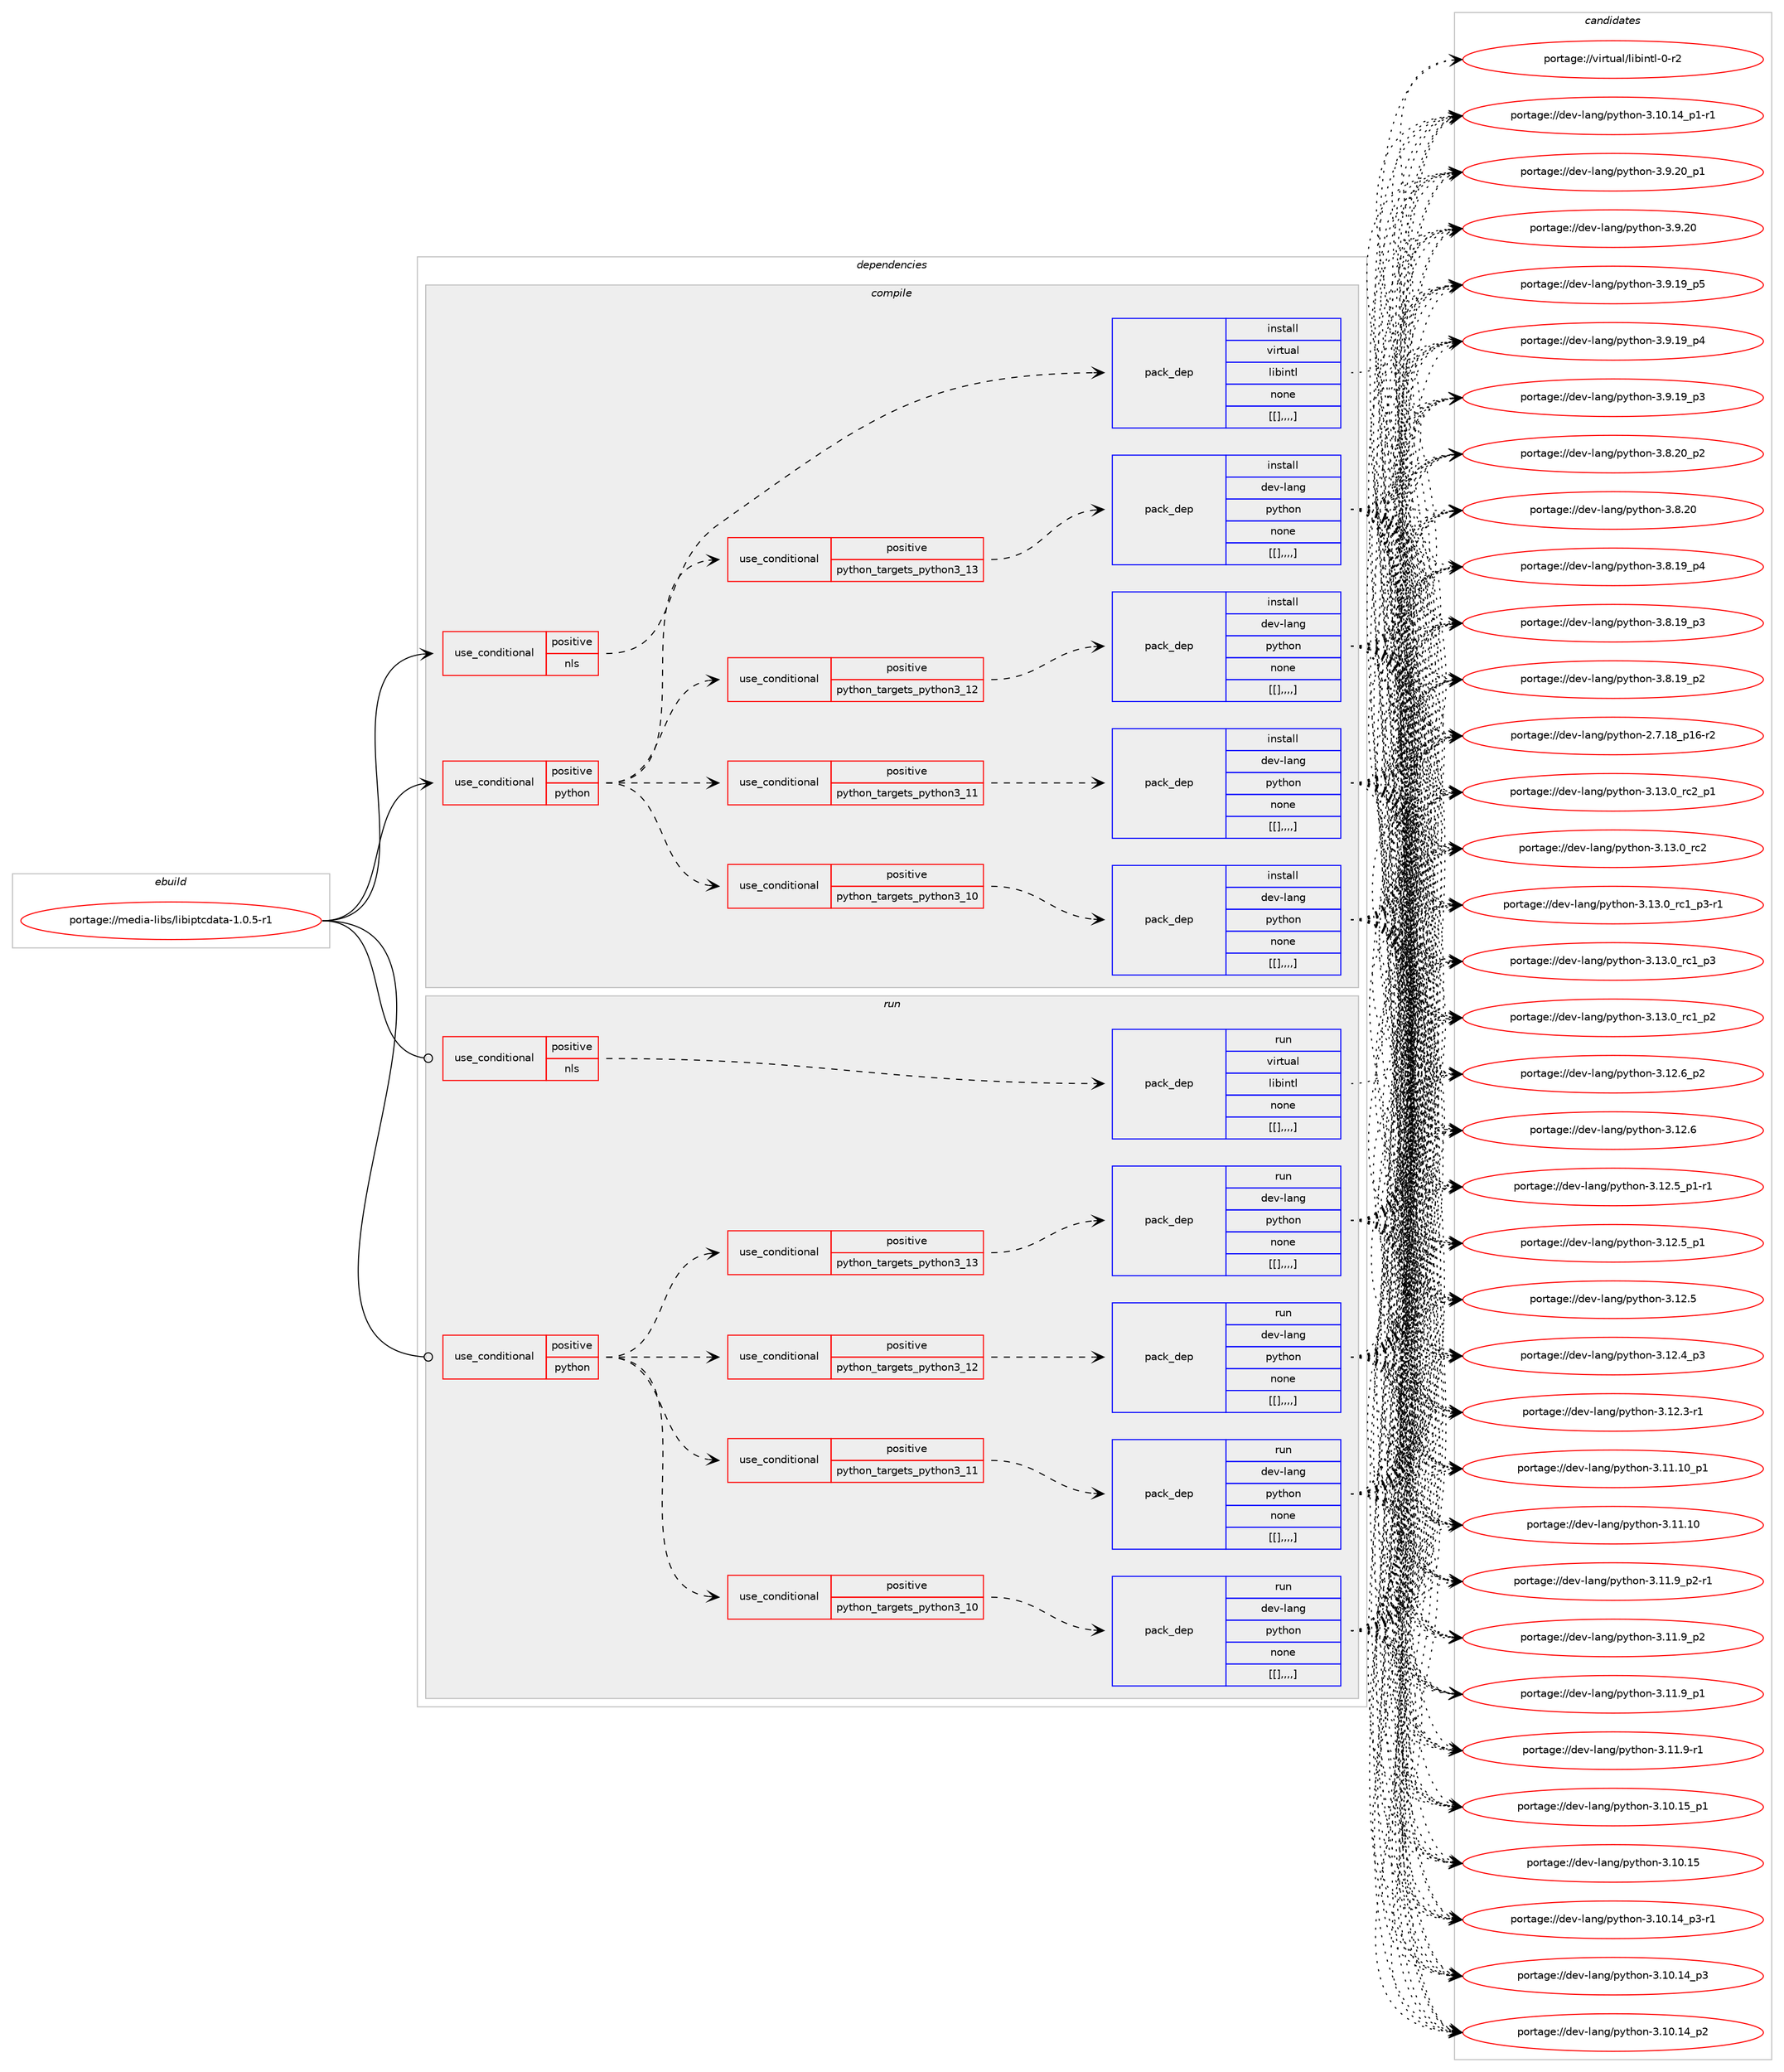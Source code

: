 digraph prolog {

# *************
# Graph options
# *************

newrank=true;
concentrate=true;
compound=true;
graph [rankdir=LR,fontname=Helvetica,fontsize=10,ranksep=1.5];#, ranksep=2.5, nodesep=0.2];
edge  [arrowhead=vee];
node  [fontname=Helvetica,fontsize=10];

# **********
# The ebuild
# **********

subgraph cluster_leftcol {
color=gray;
label=<<i>ebuild</i>>;
id [label="portage://media-libs/libiptcdata-1.0.5-r1", color=red, width=4, href="../media-libs/libiptcdata-1.0.5-r1.svg"];
}

# ****************
# The dependencies
# ****************

subgraph cluster_midcol {
color=gray;
label=<<i>dependencies</i>>;
subgraph cluster_compile {
fillcolor="#eeeeee";
style=filled;
label=<<i>compile</i>>;
subgraph cond79163 {
dependency309953 [label=<<TABLE BORDER="0" CELLBORDER="1" CELLSPACING="0" CELLPADDING="4"><TR><TD ROWSPAN="3" CELLPADDING="10">use_conditional</TD></TR><TR><TD>positive</TD></TR><TR><TD>nls</TD></TR></TABLE>>, shape=none, color=red];
subgraph pack228382 {
dependency309954 [label=<<TABLE BORDER="0" CELLBORDER="1" CELLSPACING="0" CELLPADDING="4" WIDTH="220"><TR><TD ROWSPAN="6" CELLPADDING="30">pack_dep</TD></TR><TR><TD WIDTH="110">install</TD></TR><TR><TD>virtual</TD></TR><TR><TD>libintl</TD></TR><TR><TD>none</TD></TR><TR><TD>[[],,,,]</TD></TR></TABLE>>, shape=none, color=blue];
}
dependency309953:e -> dependency309954:w [weight=20,style="dashed",arrowhead="vee"];
}
id:e -> dependency309953:w [weight=20,style="solid",arrowhead="vee"];
subgraph cond79164 {
dependency309955 [label=<<TABLE BORDER="0" CELLBORDER="1" CELLSPACING="0" CELLPADDING="4"><TR><TD ROWSPAN="3" CELLPADDING="10">use_conditional</TD></TR><TR><TD>positive</TD></TR><TR><TD>python</TD></TR></TABLE>>, shape=none, color=red];
subgraph cond79165 {
dependency309956 [label=<<TABLE BORDER="0" CELLBORDER="1" CELLSPACING="0" CELLPADDING="4"><TR><TD ROWSPAN="3" CELLPADDING="10">use_conditional</TD></TR><TR><TD>positive</TD></TR><TR><TD>python_targets_python3_10</TD></TR></TABLE>>, shape=none, color=red];
subgraph pack228383 {
dependency309957 [label=<<TABLE BORDER="0" CELLBORDER="1" CELLSPACING="0" CELLPADDING="4" WIDTH="220"><TR><TD ROWSPAN="6" CELLPADDING="30">pack_dep</TD></TR><TR><TD WIDTH="110">install</TD></TR><TR><TD>dev-lang</TD></TR><TR><TD>python</TD></TR><TR><TD>none</TD></TR><TR><TD>[[],,,,]</TD></TR></TABLE>>, shape=none, color=blue];
}
dependency309956:e -> dependency309957:w [weight=20,style="dashed",arrowhead="vee"];
}
dependency309955:e -> dependency309956:w [weight=20,style="dashed",arrowhead="vee"];
subgraph cond79166 {
dependency309958 [label=<<TABLE BORDER="0" CELLBORDER="1" CELLSPACING="0" CELLPADDING="4"><TR><TD ROWSPAN="3" CELLPADDING="10">use_conditional</TD></TR><TR><TD>positive</TD></TR><TR><TD>python_targets_python3_11</TD></TR></TABLE>>, shape=none, color=red];
subgraph pack228384 {
dependency309959 [label=<<TABLE BORDER="0" CELLBORDER="1" CELLSPACING="0" CELLPADDING="4" WIDTH="220"><TR><TD ROWSPAN="6" CELLPADDING="30">pack_dep</TD></TR><TR><TD WIDTH="110">install</TD></TR><TR><TD>dev-lang</TD></TR><TR><TD>python</TD></TR><TR><TD>none</TD></TR><TR><TD>[[],,,,]</TD></TR></TABLE>>, shape=none, color=blue];
}
dependency309958:e -> dependency309959:w [weight=20,style="dashed",arrowhead="vee"];
}
dependency309955:e -> dependency309958:w [weight=20,style="dashed",arrowhead="vee"];
subgraph cond79167 {
dependency309960 [label=<<TABLE BORDER="0" CELLBORDER="1" CELLSPACING="0" CELLPADDING="4"><TR><TD ROWSPAN="3" CELLPADDING="10">use_conditional</TD></TR><TR><TD>positive</TD></TR><TR><TD>python_targets_python3_12</TD></TR></TABLE>>, shape=none, color=red];
subgraph pack228385 {
dependency309961 [label=<<TABLE BORDER="0" CELLBORDER="1" CELLSPACING="0" CELLPADDING="4" WIDTH="220"><TR><TD ROWSPAN="6" CELLPADDING="30">pack_dep</TD></TR><TR><TD WIDTH="110">install</TD></TR><TR><TD>dev-lang</TD></TR><TR><TD>python</TD></TR><TR><TD>none</TD></TR><TR><TD>[[],,,,]</TD></TR></TABLE>>, shape=none, color=blue];
}
dependency309960:e -> dependency309961:w [weight=20,style="dashed",arrowhead="vee"];
}
dependency309955:e -> dependency309960:w [weight=20,style="dashed",arrowhead="vee"];
subgraph cond79168 {
dependency309962 [label=<<TABLE BORDER="0" CELLBORDER="1" CELLSPACING="0" CELLPADDING="4"><TR><TD ROWSPAN="3" CELLPADDING="10">use_conditional</TD></TR><TR><TD>positive</TD></TR><TR><TD>python_targets_python3_13</TD></TR></TABLE>>, shape=none, color=red];
subgraph pack228386 {
dependency309963 [label=<<TABLE BORDER="0" CELLBORDER="1" CELLSPACING="0" CELLPADDING="4" WIDTH="220"><TR><TD ROWSPAN="6" CELLPADDING="30">pack_dep</TD></TR><TR><TD WIDTH="110">install</TD></TR><TR><TD>dev-lang</TD></TR><TR><TD>python</TD></TR><TR><TD>none</TD></TR><TR><TD>[[],,,,]</TD></TR></TABLE>>, shape=none, color=blue];
}
dependency309962:e -> dependency309963:w [weight=20,style="dashed",arrowhead="vee"];
}
dependency309955:e -> dependency309962:w [weight=20,style="dashed",arrowhead="vee"];
}
id:e -> dependency309955:w [weight=20,style="solid",arrowhead="vee"];
}
subgraph cluster_compileandrun {
fillcolor="#eeeeee";
style=filled;
label=<<i>compile and run</i>>;
}
subgraph cluster_run {
fillcolor="#eeeeee";
style=filled;
label=<<i>run</i>>;
subgraph cond79169 {
dependency309964 [label=<<TABLE BORDER="0" CELLBORDER="1" CELLSPACING="0" CELLPADDING="4"><TR><TD ROWSPAN="3" CELLPADDING="10">use_conditional</TD></TR><TR><TD>positive</TD></TR><TR><TD>nls</TD></TR></TABLE>>, shape=none, color=red];
subgraph pack228387 {
dependency309965 [label=<<TABLE BORDER="0" CELLBORDER="1" CELLSPACING="0" CELLPADDING="4" WIDTH="220"><TR><TD ROWSPAN="6" CELLPADDING="30">pack_dep</TD></TR><TR><TD WIDTH="110">run</TD></TR><TR><TD>virtual</TD></TR><TR><TD>libintl</TD></TR><TR><TD>none</TD></TR><TR><TD>[[],,,,]</TD></TR></TABLE>>, shape=none, color=blue];
}
dependency309964:e -> dependency309965:w [weight=20,style="dashed",arrowhead="vee"];
}
id:e -> dependency309964:w [weight=20,style="solid",arrowhead="odot"];
subgraph cond79170 {
dependency309966 [label=<<TABLE BORDER="0" CELLBORDER="1" CELLSPACING="0" CELLPADDING="4"><TR><TD ROWSPAN="3" CELLPADDING="10">use_conditional</TD></TR><TR><TD>positive</TD></TR><TR><TD>python</TD></TR></TABLE>>, shape=none, color=red];
subgraph cond79171 {
dependency309967 [label=<<TABLE BORDER="0" CELLBORDER="1" CELLSPACING="0" CELLPADDING="4"><TR><TD ROWSPAN="3" CELLPADDING="10">use_conditional</TD></TR><TR><TD>positive</TD></TR><TR><TD>python_targets_python3_10</TD></TR></TABLE>>, shape=none, color=red];
subgraph pack228388 {
dependency309968 [label=<<TABLE BORDER="0" CELLBORDER="1" CELLSPACING="0" CELLPADDING="4" WIDTH="220"><TR><TD ROWSPAN="6" CELLPADDING="30">pack_dep</TD></TR><TR><TD WIDTH="110">run</TD></TR><TR><TD>dev-lang</TD></TR><TR><TD>python</TD></TR><TR><TD>none</TD></TR><TR><TD>[[],,,,]</TD></TR></TABLE>>, shape=none, color=blue];
}
dependency309967:e -> dependency309968:w [weight=20,style="dashed",arrowhead="vee"];
}
dependency309966:e -> dependency309967:w [weight=20,style="dashed",arrowhead="vee"];
subgraph cond79172 {
dependency309969 [label=<<TABLE BORDER="0" CELLBORDER="1" CELLSPACING="0" CELLPADDING="4"><TR><TD ROWSPAN="3" CELLPADDING="10">use_conditional</TD></TR><TR><TD>positive</TD></TR><TR><TD>python_targets_python3_11</TD></TR></TABLE>>, shape=none, color=red];
subgraph pack228389 {
dependency309970 [label=<<TABLE BORDER="0" CELLBORDER="1" CELLSPACING="0" CELLPADDING="4" WIDTH="220"><TR><TD ROWSPAN="6" CELLPADDING="30">pack_dep</TD></TR><TR><TD WIDTH="110">run</TD></TR><TR><TD>dev-lang</TD></TR><TR><TD>python</TD></TR><TR><TD>none</TD></TR><TR><TD>[[],,,,]</TD></TR></TABLE>>, shape=none, color=blue];
}
dependency309969:e -> dependency309970:w [weight=20,style="dashed",arrowhead="vee"];
}
dependency309966:e -> dependency309969:w [weight=20,style="dashed",arrowhead="vee"];
subgraph cond79173 {
dependency309971 [label=<<TABLE BORDER="0" CELLBORDER="1" CELLSPACING="0" CELLPADDING="4"><TR><TD ROWSPAN="3" CELLPADDING="10">use_conditional</TD></TR><TR><TD>positive</TD></TR><TR><TD>python_targets_python3_12</TD></TR></TABLE>>, shape=none, color=red];
subgraph pack228390 {
dependency309972 [label=<<TABLE BORDER="0" CELLBORDER="1" CELLSPACING="0" CELLPADDING="4" WIDTH="220"><TR><TD ROWSPAN="6" CELLPADDING="30">pack_dep</TD></TR><TR><TD WIDTH="110">run</TD></TR><TR><TD>dev-lang</TD></TR><TR><TD>python</TD></TR><TR><TD>none</TD></TR><TR><TD>[[],,,,]</TD></TR></TABLE>>, shape=none, color=blue];
}
dependency309971:e -> dependency309972:w [weight=20,style="dashed",arrowhead="vee"];
}
dependency309966:e -> dependency309971:w [weight=20,style="dashed",arrowhead="vee"];
subgraph cond79174 {
dependency309973 [label=<<TABLE BORDER="0" CELLBORDER="1" CELLSPACING="0" CELLPADDING="4"><TR><TD ROWSPAN="3" CELLPADDING="10">use_conditional</TD></TR><TR><TD>positive</TD></TR><TR><TD>python_targets_python3_13</TD></TR></TABLE>>, shape=none, color=red];
subgraph pack228391 {
dependency309974 [label=<<TABLE BORDER="0" CELLBORDER="1" CELLSPACING="0" CELLPADDING="4" WIDTH="220"><TR><TD ROWSPAN="6" CELLPADDING="30">pack_dep</TD></TR><TR><TD WIDTH="110">run</TD></TR><TR><TD>dev-lang</TD></TR><TR><TD>python</TD></TR><TR><TD>none</TD></TR><TR><TD>[[],,,,]</TD></TR></TABLE>>, shape=none, color=blue];
}
dependency309973:e -> dependency309974:w [weight=20,style="dashed",arrowhead="vee"];
}
dependency309966:e -> dependency309973:w [weight=20,style="dashed",arrowhead="vee"];
}
id:e -> dependency309966:w [weight=20,style="solid",arrowhead="odot"];
}
}

# **************
# The candidates
# **************

subgraph cluster_choices {
rank=same;
color=gray;
label=<<i>candidates</i>>;

subgraph choice228382 {
color=black;
nodesep=1;
choice11810511411611797108471081059810511011610845484511450 [label="portage://virtual/libintl-0-r2", color=red, width=4,href="../virtual/libintl-0-r2.svg"];
dependency309954:e -> choice11810511411611797108471081059810511011610845484511450:w [style=dotted,weight="100"];
}
subgraph choice228383 {
color=black;
nodesep=1;
choice100101118451089711010347112121116104111110455146495146489511499509511249 [label="portage://dev-lang/python-3.13.0_rc2_p1", color=red, width=4,href="../dev-lang/python-3.13.0_rc2_p1.svg"];
choice10010111845108971101034711212111610411111045514649514648951149950 [label="portage://dev-lang/python-3.13.0_rc2", color=red, width=4,href="../dev-lang/python-3.13.0_rc2.svg"];
choice1001011184510897110103471121211161041111104551464951464895114994995112514511449 [label="portage://dev-lang/python-3.13.0_rc1_p3-r1", color=red, width=4,href="../dev-lang/python-3.13.0_rc1_p3-r1.svg"];
choice100101118451089711010347112121116104111110455146495146489511499499511251 [label="portage://dev-lang/python-3.13.0_rc1_p3", color=red, width=4,href="../dev-lang/python-3.13.0_rc1_p3.svg"];
choice100101118451089711010347112121116104111110455146495146489511499499511250 [label="portage://dev-lang/python-3.13.0_rc1_p2", color=red, width=4,href="../dev-lang/python-3.13.0_rc1_p2.svg"];
choice100101118451089711010347112121116104111110455146495046549511250 [label="portage://dev-lang/python-3.12.6_p2", color=red, width=4,href="../dev-lang/python-3.12.6_p2.svg"];
choice10010111845108971101034711212111610411111045514649504654 [label="portage://dev-lang/python-3.12.6", color=red, width=4,href="../dev-lang/python-3.12.6.svg"];
choice1001011184510897110103471121211161041111104551464950465395112494511449 [label="portage://dev-lang/python-3.12.5_p1-r1", color=red, width=4,href="../dev-lang/python-3.12.5_p1-r1.svg"];
choice100101118451089711010347112121116104111110455146495046539511249 [label="portage://dev-lang/python-3.12.5_p1", color=red, width=4,href="../dev-lang/python-3.12.5_p1.svg"];
choice10010111845108971101034711212111610411111045514649504653 [label="portage://dev-lang/python-3.12.5", color=red, width=4,href="../dev-lang/python-3.12.5.svg"];
choice100101118451089711010347112121116104111110455146495046529511251 [label="portage://dev-lang/python-3.12.4_p3", color=red, width=4,href="../dev-lang/python-3.12.4_p3.svg"];
choice100101118451089711010347112121116104111110455146495046514511449 [label="portage://dev-lang/python-3.12.3-r1", color=red, width=4,href="../dev-lang/python-3.12.3-r1.svg"];
choice10010111845108971101034711212111610411111045514649494649489511249 [label="portage://dev-lang/python-3.11.10_p1", color=red, width=4,href="../dev-lang/python-3.11.10_p1.svg"];
choice1001011184510897110103471121211161041111104551464949464948 [label="portage://dev-lang/python-3.11.10", color=red, width=4,href="../dev-lang/python-3.11.10.svg"];
choice1001011184510897110103471121211161041111104551464949465795112504511449 [label="portage://dev-lang/python-3.11.9_p2-r1", color=red, width=4,href="../dev-lang/python-3.11.9_p2-r1.svg"];
choice100101118451089711010347112121116104111110455146494946579511250 [label="portage://dev-lang/python-3.11.9_p2", color=red, width=4,href="../dev-lang/python-3.11.9_p2.svg"];
choice100101118451089711010347112121116104111110455146494946579511249 [label="portage://dev-lang/python-3.11.9_p1", color=red, width=4,href="../dev-lang/python-3.11.9_p1.svg"];
choice100101118451089711010347112121116104111110455146494946574511449 [label="portage://dev-lang/python-3.11.9-r1", color=red, width=4,href="../dev-lang/python-3.11.9-r1.svg"];
choice10010111845108971101034711212111610411111045514649484649539511249 [label="portage://dev-lang/python-3.10.15_p1", color=red, width=4,href="../dev-lang/python-3.10.15_p1.svg"];
choice1001011184510897110103471121211161041111104551464948464953 [label="portage://dev-lang/python-3.10.15", color=red, width=4,href="../dev-lang/python-3.10.15.svg"];
choice100101118451089711010347112121116104111110455146494846495295112514511449 [label="portage://dev-lang/python-3.10.14_p3-r1", color=red, width=4,href="../dev-lang/python-3.10.14_p3-r1.svg"];
choice10010111845108971101034711212111610411111045514649484649529511251 [label="portage://dev-lang/python-3.10.14_p3", color=red, width=4,href="../dev-lang/python-3.10.14_p3.svg"];
choice10010111845108971101034711212111610411111045514649484649529511250 [label="portage://dev-lang/python-3.10.14_p2", color=red, width=4,href="../dev-lang/python-3.10.14_p2.svg"];
choice100101118451089711010347112121116104111110455146494846495295112494511449 [label="portage://dev-lang/python-3.10.14_p1-r1", color=red, width=4,href="../dev-lang/python-3.10.14_p1-r1.svg"];
choice100101118451089711010347112121116104111110455146574650489511249 [label="portage://dev-lang/python-3.9.20_p1", color=red, width=4,href="../dev-lang/python-3.9.20_p1.svg"];
choice10010111845108971101034711212111610411111045514657465048 [label="portage://dev-lang/python-3.9.20", color=red, width=4,href="../dev-lang/python-3.9.20.svg"];
choice100101118451089711010347112121116104111110455146574649579511253 [label="portage://dev-lang/python-3.9.19_p5", color=red, width=4,href="../dev-lang/python-3.9.19_p5.svg"];
choice100101118451089711010347112121116104111110455146574649579511252 [label="portage://dev-lang/python-3.9.19_p4", color=red, width=4,href="../dev-lang/python-3.9.19_p4.svg"];
choice100101118451089711010347112121116104111110455146574649579511251 [label="portage://dev-lang/python-3.9.19_p3", color=red, width=4,href="../dev-lang/python-3.9.19_p3.svg"];
choice100101118451089711010347112121116104111110455146564650489511250 [label="portage://dev-lang/python-3.8.20_p2", color=red, width=4,href="../dev-lang/python-3.8.20_p2.svg"];
choice10010111845108971101034711212111610411111045514656465048 [label="portage://dev-lang/python-3.8.20", color=red, width=4,href="../dev-lang/python-3.8.20.svg"];
choice100101118451089711010347112121116104111110455146564649579511252 [label="portage://dev-lang/python-3.8.19_p4", color=red, width=4,href="../dev-lang/python-3.8.19_p4.svg"];
choice100101118451089711010347112121116104111110455146564649579511251 [label="portage://dev-lang/python-3.8.19_p3", color=red, width=4,href="../dev-lang/python-3.8.19_p3.svg"];
choice100101118451089711010347112121116104111110455146564649579511250 [label="portage://dev-lang/python-3.8.19_p2", color=red, width=4,href="../dev-lang/python-3.8.19_p2.svg"];
choice100101118451089711010347112121116104111110455046554649569511249544511450 [label="portage://dev-lang/python-2.7.18_p16-r2", color=red, width=4,href="../dev-lang/python-2.7.18_p16-r2.svg"];
dependency309957:e -> choice100101118451089711010347112121116104111110455146495146489511499509511249:w [style=dotted,weight="100"];
dependency309957:e -> choice10010111845108971101034711212111610411111045514649514648951149950:w [style=dotted,weight="100"];
dependency309957:e -> choice1001011184510897110103471121211161041111104551464951464895114994995112514511449:w [style=dotted,weight="100"];
dependency309957:e -> choice100101118451089711010347112121116104111110455146495146489511499499511251:w [style=dotted,weight="100"];
dependency309957:e -> choice100101118451089711010347112121116104111110455146495146489511499499511250:w [style=dotted,weight="100"];
dependency309957:e -> choice100101118451089711010347112121116104111110455146495046549511250:w [style=dotted,weight="100"];
dependency309957:e -> choice10010111845108971101034711212111610411111045514649504654:w [style=dotted,weight="100"];
dependency309957:e -> choice1001011184510897110103471121211161041111104551464950465395112494511449:w [style=dotted,weight="100"];
dependency309957:e -> choice100101118451089711010347112121116104111110455146495046539511249:w [style=dotted,weight="100"];
dependency309957:e -> choice10010111845108971101034711212111610411111045514649504653:w [style=dotted,weight="100"];
dependency309957:e -> choice100101118451089711010347112121116104111110455146495046529511251:w [style=dotted,weight="100"];
dependency309957:e -> choice100101118451089711010347112121116104111110455146495046514511449:w [style=dotted,weight="100"];
dependency309957:e -> choice10010111845108971101034711212111610411111045514649494649489511249:w [style=dotted,weight="100"];
dependency309957:e -> choice1001011184510897110103471121211161041111104551464949464948:w [style=dotted,weight="100"];
dependency309957:e -> choice1001011184510897110103471121211161041111104551464949465795112504511449:w [style=dotted,weight="100"];
dependency309957:e -> choice100101118451089711010347112121116104111110455146494946579511250:w [style=dotted,weight="100"];
dependency309957:e -> choice100101118451089711010347112121116104111110455146494946579511249:w [style=dotted,weight="100"];
dependency309957:e -> choice100101118451089711010347112121116104111110455146494946574511449:w [style=dotted,weight="100"];
dependency309957:e -> choice10010111845108971101034711212111610411111045514649484649539511249:w [style=dotted,weight="100"];
dependency309957:e -> choice1001011184510897110103471121211161041111104551464948464953:w [style=dotted,weight="100"];
dependency309957:e -> choice100101118451089711010347112121116104111110455146494846495295112514511449:w [style=dotted,weight="100"];
dependency309957:e -> choice10010111845108971101034711212111610411111045514649484649529511251:w [style=dotted,weight="100"];
dependency309957:e -> choice10010111845108971101034711212111610411111045514649484649529511250:w [style=dotted,weight="100"];
dependency309957:e -> choice100101118451089711010347112121116104111110455146494846495295112494511449:w [style=dotted,weight="100"];
dependency309957:e -> choice100101118451089711010347112121116104111110455146574650489511249:w [style=dotted,weight="100"];
dependency309957:e -> choice10010111845108971101034711212111610411111045514657465048:w [style=dotted,weight="100"];
dependency309957:e -> choice100101118451089711010347112121116104111110455146574649579511253:w [style=dotted,weight="100"];
dependency309957:e -> choice100101118451089711010347112121116104111110455146574649579511252:w [style=dotted,weight="100"];
dependency309957:e -> choice100101118451089711010347112121116104111110455146574649579511251:w [style=dotted,weight="100"];
dependency309957:e -> choice100101118451089711010347112121116104111110455146564650489511250:w [style=dotted,weight="100"];
dependency309957:e -> choice10010111845108971101034711212111610411111045514656465048:w [style=dotted,weight="100"];
dependency309957:e -> choice100101118451089711010347112121116104111110455146564649579511252:w [style=dotted,weight="100"];
dependency309957:e -> choice100101118451089711010347112121116104111110455146564649579511251:w [style=dotted,weight="100"];
dependency309957:e -> choice100101118451089711010347112121116104111110455146564649579511250:w [style=dotted,weight="100"];
dependency309957:e -> choice100101118451089711010347112121116104111110455046554649569511249544511450:w [style=dotted,weight="100"];
}
subgraph choice228384 {
color=black;
nodesep=1;
choice100101118451089711010347112121116104111110455146495146489511499509511249 [label="portage://dev-lang/python-3.13.0_rc2_p1", color=red, width=4,href="../dev-lang/python-3.13.0_rc2_p1.svg"];
choice10010111845108971101034711212111610411111045514649514648951149950 [label="portage://dev-lang/python-3.13.0_rc2", color=red, width=4,href="../dev-lang/python-3.13.0_rc2.svg"];
choice1001011184510897110103471121211161041111104551464951464895114994995112514511449 [label="portage://dev-lang/python-3.13.0_rc1_p3-r1", color=red, width=4,href="../dev-lang/python-3.13.0_rc1_p3-r1.svg"];
choice100101118451089711010347112121116104111110455146495146489511499499511251 [label="portage://dev-lang/python-3.13.0_rc1_p3", color=red, width=4,href="../dev-lang/python-3.13.0_rc1_p3.svg"];
choice100101118451089711010347112121116104111110455146495146489511499499511250 [label="portage://dev-lang/python-3.13.0_rc1_p2", color=red, width=4,href="../dev-lang/python-3.13.0_rc1_p2.svg"];
choice100101118451089711010347112121116104111110455146495046549511250 [label="portage://dev-lang/python-3.12.6_p2", color=red, width=4,href="../dev-lang/python-3.12.6_p2.svg"];
choice10010111845108971101034711212111610411111045514649504654 [label="portage://dev-lang/python-3.12.6", color=red, width=4,href="../dev-lang/python-3.12.6.svg"];
choice1001011184510897110103471121211161041111104551464950465395112494511449 [label="portage://dev-lang/python-3.12.5_p1-r1", color=red, width=4,href="../dev-lang/python-3.12.5_p1-r1.svg"];
choice100101118451089711010347112121116104111110455146495046539511249 [label="portage://dev-lang/python-3.12.5_p1", color=red, width=4,href="../dev-lang/python-3.12.5_p1.svg"];
choice10010111845108971101034711212111610411111045514649504653 [label="portage://dev-lang/python-3.12.5", color=red, width=4,href="../dev-lang/python-3.12.5.svg"];
choice100101118451089711010347112121116104111110455146495046529511251 [label="portage://dev-lang/python-3.12.4_p3", color=red, width=4,href="../dev-lang/python-3.12.4_p3.svg"];
choice100101118451089711010347112121116104111110455146495046514511449 [label="portage://dev-lang/python-3.12.3-r1", color=red, width=4,href="../dev-lang/python-3.12.3-r1.svg"];
choice10010111845108971101034711212111610411111045514649494649489511249 [label="portage://dev-lang/python-3.11.10_p1", color=red, width=4,href="../dev-lang/python-3.11.10_p1.svg"];
choice1001011184510897110103471121211161041111104551464949464948 [label="portage://dev-lang/python-3.11.10", color=red, width=4,href="../dev-lang/python-3.11.10.svg"];
choice1001011184510897110103471121211161041111104551464949465795112504511449 [label="portage://dev-lang/python-3.11.9_p2-r1", color=red, width=4,href="../dev-lang/python-3.11.9_p2-r1.svg"];
choice100101118451089711010347112121116104111110455146494946579511250 [label="portage://dev-lang/python-3.11.9_p2", color=red, width=4,href="../dev-lang/python-3.11.9_p2.svg"];
choice100101118451089711010347112121116104111110455146494946579511249 [label="portage://dev-lang/python-3.11.9_p1", color=red, width=4,href="../dev-lang/python-3.11.9_p1.svg"];
choice100101118451089711010347112121116104111110455146494946574511449 [label="portage://dev-lang/python-3.11.9-r1", color=red, width=4,href="../dev-lang/python-3.11.9-r1.svg"];
choice10010111845108971101034711212111610411111045514649484649539511249 [label="portage://dev-lang/python-3.10.15_p1", color=red, width=4,href="../dev-lang/python-3.10.15_p1.svg"];
choice1001011184510897110103471121211161041111104551464948464953 [label="portage://dev-lang/python-3.10.15", color=red, width=4,href="../dev-lang/python-3.10.15.svg"];
choice100101118451089711010347112121116104111110455146494846495295112514511449 [label="portage://dev-lang/python-3.10.14_p3-r1", color=red, width=4,href="../dev-lang/python-3.10.14_p3-r1.svg"];
choice10010111845108971101034711212111610411111045514649484649529511251 [label="portage://dev-lang/python-3.10.14_p3", color=red, width=4,href="../dev-lang/python-3.10.14_p3.svg"];
choice10010111845108971101034711212111610411111045514649484649529511250 [label="portage://dev-lang/python-3.10.14_p2", color=red, width=4,href="../dev-lang/python-3.10.14_p2.svg"];
choice100101118451089711010347112121116104111110455146494846495295112494511449 [label="portage://dev-lang/python-3.10.14_p1-r1", color=red, width=4,href="../dev-lang/python-3.10.14_p1-r1.svg"];
choice100101118451089711010347112121116104111110455146574650489511249 [label="portage://dev-lang/python-3.9.20_p1", color=red, width=4,href="../dev-lang/python-3.9.20_p1.svg"];
choice10010111845108971101034711212111610411111045514657465048 [label="portage://dev-lang/python-3.9.20", color=red, width=4,href="../dev-lang/python-3.9.20.svg"];
choice100101118451089711010347112121116104111110455146574649579511253 [label="portage://dev-lang/python-3.9.19_p5", color=red, width=4,href="../dev-lang/python-3.9.19_p5.svg"];
choice100101118451089711010347112121116104111110455146574649579511252 [label="portage://dev-lang/python-3.9.19_p4", color=red, width=4,href="../dev-lang/python-3.9.19_p4.svg"];
choice100101118451089711010347112121116104111110455146574649579511251 [label="portage://dev-lang/python-3.9.19_p3", color=red, width=4,href="../dev-lang/python-3.9.19_p3.svg"];
choice100101118451089711010347112121116104111110455146564650489511250 [label="portage://dev-lang/python-3.8.20_p2", color=red, width=4,href="../dev-lang/python-3.8.20_p2.svg"];
choice10010111845108971101034711212111610411111045514656465048 [label="portage://dev-lang/python-3.8.20", color=red, width=4,href="../dev-lang/python-3.8.20.svg"];
choice100101118451089711010347112121116104111110455146564649579511252 [label="portage://dev-lang/python-3.8.19_p4", color=red, width=4,href="../dev-lang/python-3.8.19_p4.svg"];
choice100101118451089711010347112121116104111110455146564649579511251 [label="portage://dev-lang/python-3.8.19_p3", color=red, width=4,href="../dev-lang/python-3.8.19_p3.svg"];
choice100101118451089711010347112121116104111110455146564649579511250 [label="portage://dev-lang/python-3.8.19_p2", color=red, width=4,href="../dev-lang/python-3.8.19_p2.svg"];
choice100101118451089711010347112121116104111110455046554649569511249544511450 [label="portage://dev-lang/python-2.7.18_p16-r2", color=red, width=4,href="../dev-lang/python-2.7.18_p16-r2.svg"];
dependency309959:e -> choice100101118451089711010347112121116104111110455146495146489511499509511249:w [style=dotted,weight="100"];
dependency309959:e -> choice10010111845108971101034711212111610411111045514649514648951149950:w [style=dotted,weight="100"];
dependency309959:e -> choice1001011184510897110103471121211161041111104551464951464895114994995112514511449:w [style=dotted,weight="100"];
dependency309959:e -> choice100101118451089711010347112121116104111110455146495146489511499499511251:w [style=dotted,weight="100"];
dependency309959:e -> choice100101118451089711010347112121116104111110455146495146489511499499511250:w [style=dotted,weight="100"];
dependency309959:e -> choice100101118451089711010347112121116104111110455146495046549511250:w [style=dotted,weight="100"];
dependency309959:e -> choice10010111845108971101034711212111610411111045514649504654:w [style=dotted,weight="100"];
dependency309959:e -> choice1001011184510897110103471121211161041111104551464950465395112494511449:w [style=dotted,weight="100"];
dependency309959:e -> choice100101118451089711010347112121116104111110455146495046539511249:w [style=dotted,weight="100"];
dependency309959:e -> choice10010111845108971101034711212111610411111045514649504653:w [style=dotted,weight="100"];
dependency309959:e -> choice100101118451089711010347112121116104111110455146495046529511251:w [style=dotted,weight="100"];
dependency309959:e -> choice100101118451089711010347112121116104111110455146495046514511449:w [style=dotted,weight="100"];
dependency309959:e -> choice10010111845108971101034711212111610411111045514649494649489511249:w [style=dotted,weight="100"];
dependency309959:e -> choice1001011184510897110103471121211161041111104551464949464948:w [style=dotted,weight="100"];
dependency309959:e -> choice1001011184510897110103471121211161041111104551464949465795112504511449:w [style=dotted,weight="100"];
dependency309959:e -> choice100101118451089711010347112121116104111110455146494946579511250:w [style=dotted,weight="100"];
dependency309959:e -> choice100101118451089711010347112121116104111110455146494946579511249:w [style=dotted,weight="100"];
dependency309959:e -> choice100101118451089711010347112121116104111110455146494946574511449:w [style=dotted,weight="100"];
dependency309959:e -> choice10010111845108971101034711212111610411111045514649484649539511249:w [style=dotted,weight="100"];
dependency309959:e -> choice1001011184510897110103471121211161041111104551464948464953:w [style=dotted,weight="100"];
dependency309959:e -> choice100101118451089711010347112121116104111110455146494846495295112514511449:w [style=dotted,weight="100"];
dependency309959:e -> choice10010111845108971101034711212111610411111045514649484649529511251:w [style=dotted,weight="100"];
dependency309959:e -> choice10010111845108971101034711212111610411111045514649484649529511250:w [style=dotted,weight="100"];
dependency309959:e -> choice100101118451089711010347112121116104111110455146494846495295112494511449:w [style=dotted,weight="100"];
dependency309959:e -> choice100101118451089711010347112121116104111110455146574650489511249:w [style=dotted,weight="100"];
dependency309959:e -> choice10010111845108971101034711212111610411111045514657465048:w [style=dotted,weight="100"];
dependency309959:e -> choice100101118451089711010347112121116104111110455146574649579511253:w [style=dotted,weight="100"];
dependency309959:e -> choice100101118451089711010347112121116104111110455146574649579511252:w [style=dotted,weight="100"];
dependency309959:e -> choice100101118451089711010347112121116104111110455146574649579511251:w [style=dotted,weight="100"];
dependency309959:e -> choice100101118451089711010347112121116104111110455146564650489511250:w [style=dotted,weight="100"];
dependency309959:e -> choice10010111845108971101034711212111610411111045514656465048:w [style=dotted,weight="100"];
dependency309959:e -> choice100101118451089711010347112121116104111110455146564649579511252:w [style=dotted,weight="100"];
dependency309959:e -> choice100101118451089711010347112121116104111110455146564649579511251:w [style=dotted,weight="100"];
dependency309959:e -> choice100101118451089711010347112121116104111110455146564649579511250:w [style=dotted,weight="100"];
dependency309959:e -> choice100101118451089711010347112121116104111110455046554649569511249544511450:w [style=dotted,weight="100"];
}
subgraph choice228385 {
color=black;
nodesep=1;
choice100101118451089711010347112121116104111110455146495146489511499509511249 [label="portage://dev-lang/python-3.13.0_rc2_p1", color=red, width=4,href="../dev-lang/python-3.13.0_rc2_p1.svg"];
choice10010111845108971101034711212111610411111045514649514648951149950 [label="portage://dev-lang/python-3.13.0_rc2", color=red, width=4,href="../dev-lang/python-3.13.0_rc2.svg"];
choice1001011184510897110103471121211161041111104551464951464895114994995112514511449 [label="portage://dev-lang/python-3.13.0_rc1_p3-r1", color=red, width=4,href="../dev-lang/python-3.13.0_rc1_p3-r1.svg"];
choice100101118451089711010347112121116104111110455146495146489511499499511251 [label="portage://dev-lang/python-3.13.0_rc1_p3", color=red, width=4,href="../dev-lang/python-3.13.0_rc1_p3.svg"];
choice100101118451089711010347112121116104111110455146495146489511499499511250 [label="portage://dev-lang/python-3.13.0_rc1_p2", color=red, width=4,href="../dev-lang/python-3.13.0_rc1_p2.svg"];
choice100101118451089711010347112121116104111110455146495046549511250 [label="portage://dev-lang/python-3.12.6_p2", color=red, width=4,href="../dev-lang/python-3.12.6_p2.svg"];
choice10010111845108971101034711212111610411111045514649504654 [label="portage://dev-lang/python-3.12.6", color=red, width=4,href="../dev-lang/python-3.12.6.svg"];
choice1001011184510897110103471121211161041111104551464950465395112494511449 [label="portage://dev-lang/python-3.12.5_p1-r1", color=red, width=4,href="../dev-lang/python-3.12.5_p1-r1.svg"];
choice100101118451089711010347112121116104111110455146495046539511249 [label="portage://dev-lang/python-3.12.5_p1", color=red, width=4,href="../dev-lang/python-3.12.5_p1.svg"];
choice10010111845108971101034711212111610411111045514649504653 [label="portage://dev-lang/python-3.12.5", color=red, width=4,href="../dev-lang/python-3.12.5.svg"];
choice100101118451089711010347112121116104111110455146495046529511251 [label="portage://dev-lang/python-3.12.4_p3", color=red, width=4,href="../dev-lang/python-3.12.4_p3.svg"];
choice100101118451089711010347112121116104111110455146495046514511449 [label="portage://dev-lang/python-3.12.3-r1", color=red, width=4,href="../dev-lang/python-3.12.3-r1.svg"];
choice10010111845108971101034711212111610411111045514649494649489511249 [label="portage://dev-lang/python-3.11.10_p1", color=red, width=4,href="../dev-lang/python-3.11.10_p1.svg"];
choice1001011184510897110103471121211161041111104551464949464948 [label="portage://dev-lang/python-3.11.10", color=red, width=4,href="../dev-lang/python-3.11.10.svg"];
choice1001011184510897110103471121211161041111104551464949465795112504511449 [label="portage://dev-lang/python-3.11.9_p2-r1", color=red, width=4,href="../dev-lang/python-3.11.9_p2-r1.svg"];
choice100101118451089711010347112121116104111110455146494946579511250 [label="portage://dev-lang/python-3.11.9_p2", color=red, width=4,href="../dev-lang/python-3.11.9_p2.svg"];
choice100101118451089711010347112121116104111110455146494946579511249 [label="portage://dev-lang/python-3.11.9_p1", color=red, width=4,href="../dev-lang/python-3.11.9_p1.svg"];
choice100101118451089711010347112121116104111110455146494946574511449 [label="portage://dev-lang/python-3.11.9-r1", color=red, width=4,href="../dev-lang/python-3.11.9-r1.svg"];
choice10010111845108971101034711212111610411111045514649484649539511249 [label="portage://dev-lang/python-3.10.15_p1", color=red, width=4,href="../dev-lang/python-3.10.15_p1.svg"];
choice1001011184510897110103471121211161041111104551464948464953 [label="portage://dev-lang/python-3.10.15", color=red, width=4,href="../dev-lang/python-3.10.15.svg"];
choice100101118451089711010347112121116104111110455146494846495295112514511449 [label="portage://dev-lang/python-3.10.14_p3-r1", color=red, width=4,href="../dev-lang/python-3.10.14_p3-r1.svg"];
choice10010111845108971101034711212111610411111045514649484649529511251 [label="portage://dev-lang/python-3.10.14_p3", color=red, width=4,href="../dev-lang/python-3.10.14_p3.svg"];
choice10010111845108971101034711212111610411111045514649484649529511250 [label="portage://dev-lang/python-3.10.14_p2", color=red, width=4,href="../dev-lang/python-3.10.14_p2.svg"];
choice100101118451089711010347112121116104111110455146494846495295112494511449 [label="portage://dev-lang/python-3.10.14_p1-r1", color=red, width=4,href="../dev-lang/python-3.10.14_p1-r1.svg"];
choice100101118451089711010347112121116104111110455146574650489511249 [label="portage://dev-lang/python-3.9.20_p1", color=red, width=4,href="../dev-lang/python-3.9.20_p1.svg"];
choice10010111845108971101034711212111610411111045514657465048 [label="portage://dev-lang/python-3.9.20", color=red, width=4,href="../dev-lang/python-3.9.20.svg"];
choice100101118451089711010347112121116104111110455146574649579511253 [label="portage://dev-lang/python-3.9.19_p5", color=red, width=4,href="../dev-lang/python-3.9.19_p5.svg"];
choice100101118451089711010347112121116104111110455146574649579511252 [label="portage://dev-lang/python-3.9.19_p4", color=red, width=4,href="../dev-lang/python-3.9.19_p4.svg"];
choice100101118451089711010347112121116104111110455146574649579511251 [label="portage://dev-lang/python-3.9.19_p3", color=red, width=4,href="../dev-lang/python-3.9.19_p3.svg"];
choice100101118451089711010347112121116104111110455146564650489511250 [label="portage://dev-lang/python-3.8.20_p2", color=red, width=4,href="../dev-lang/python-3.8.20_p2.svg"];
choice10010111845108971101034711212111610411111045514656465048 [label="portage://dev-lang/python-3.8.20", color=red, width=4,href="../dev-lang/python-3.8.20.svg"];
choice100101118451089711010347112121116104111110455146564649579511252 [label="portage://dev-lang/python-3.8.19_p4", color=red, width=4,href="../dev-lang/python-3.8.19_p4.svg"];
choice100101118451089711010347112121116104111110455146564649579511251 [label="portage://dev-lang/python-3.8.19_p3", color=red, width=4,href="../dev-lang/python-3.8.19_p3.svg"];
choice100101118451089711010347112121116104111110455146564649579511250 [label="portage://dev-lang/python-3.8.19_p2", color=red, width=4,href="../dev-lang/python-3.8.19_p2.svg"];
choice100101118451089711010347112121116104111110455046554649569511249544511450 [label="portage://dev-lang/python-2.7.18_p16-r2", color=red, width=4,href="../dev-lang/python-2.7.18_p16-r2.svg"];
dependency309961:e -> choice100101118451089711010347112121116104111110455146495146489511499509511249:w [style=dotted,weight="100"];
dependency309961:e -> choice10010111845108971101034711212111610411111045514649514648951149950:w [style=dotted,weight="100"];
dependency309961:e -> choice1001011184510897110103471121211161041111104551464951464895114994995112514511449:w [style=dotted,weight="100"];
dependency309961:e -> choice100101118451089711010347112121116104111110455146495146489511499499511251:w [style=dotted,weight="100"];
dependency309961:e -> choice100101118451089711010347112121116104111110455146495146489511499499511250:w [style=dotted,weight="100"];
dependency309961:e -> choice100101118451089711010347112121116104111110455146495046549511250:w [style=dotted,weight="100"];
dependency309961:e -> choice10010111845108971101034711212111610411111045514649504654:w [style=dotted,weight="100"];
dependency309961:e -> choice1001011184510897110103471121211161041111104551464950465395112494511449:w [style=dotted,weight="100"];
dependency309961:e -> choice100101118451089711010347112121116104111110455146495046539511249:w [style=dotted,weight="100"];
dependency309961:e -> choice10010111845108971101034711212111610411111045514649504653:w [style=dotted,weight="100"];
dependency309961:e -> choice100101118451089711010347112121116104111110455146495046529511251:w [style=dotted,weight="100"];
dependency309961:e -> choice100101118451089711010347112121116104111110455146495046514511449:w [style=dotted,weight="100"];
dependency309961:e -> choice10010111845108971101034711212111610411111045514649494649489511249:w [style=dotted,weight="100"];
dependency309961:e -> choice1001011184510897110103471121211161041111104551464949464948:w [style=dotted,weight="100"];
dependency309961:e -> choice1001011184510897110103471121211161041111104551464949465795112504511449:w [style=dotted,weight="100"];
dependency309961:e -> choice100101118451089711010347112121116104111110455146494946579511250:w [style=dotted,weight="100"];
dependency309961:e -> choice100101118451089711010347112121116104111110455146494946579511249:w [style=dotted,weight="100"];
dependency309961:e -> choice100101118451089711010347112121116104111110455146494946574511449:w [style=dotted,weight="100"];
dependency309961:e -> choice10010111845108971101034711212111610411111045514649484649539511249:w [style=dotted,weight="100"];
dependency309961:e -> choice1001011184510897110103471121211161041111104551464948464953:w [style=dotted,weight="100"];
dependency309961:e -> choice100101118451089711010347112121116104111110455146494846495295112514511449:w [style=dotted,weight="100"];
dependency309961:e -> choice10010111845108971101034711212111610411111045514649484649529511251:w [style=dotted,weight="100"];
dependency309961:e -> choice10010111845108971101034711212111610411111045514649484649529511250:w [style=dotted,weight="100"];
dependency309961:e -> choice100101118451089711010347112121116104111110455146494846495295112494511449:w [style=dotted,weight="100"];
dependency309961:e -> choice100101118451089711010347112121116104111110455146574650489511249:w [style=dotted,weight="100"];
dependency309961:e -> choice10010111845108971101034711212111610411111045514657465048:w [style=dotted,weight="100"];
dependency309961:e -> choice100101118451089711010347112121116104111110455146574649579511253:w [style=dotted,weight="100"];
dependency309961:e -> choice100101118451089711010347112121116104111110455146574649579511252:w [style=dotted,weight="100"];
dependency309961:e -> choice100101118451089711010347112121116104111110455146574649579511251:w [style=dotted,weight="100"];
dependency309961:e -> choice100101118451089711010347112121116104111110455146564650489511250:w [style=dotted,weight="100"];
dependency309961:e -> choice10010111845108971101034711212111610411111045514656465048:w [style=dotted,weight="100"];
dependency309961:e -> choice100101118451089711010347112121116104111110455146564649579511252:w [style=dotted,weight="100"];
dependency309961:e -> choice100101118451089711010347112121116104111110455146564649579511251:w [style=dotted,weight="100"];
dependency309961:e -> choice100101118451089711010347112121116104111110455146564649579511250:w [style=dotted,weight="100"];
dependency309961:e -> choice100101118451089711010347112121116104111110455046554649569511249544511450:w [style=dotted,weight="100"];
}
subgraph choice228386 {
color=black;
nodesep=1;
choice100101118451089711010347112121116104111110455146495146489511499509511249 [label="portage://dev-lang/python-3.13.0_rc2_p1", color=red, width=4,href="../dev-lang/python-3.13.0_rc2_p1.svg"];
choice10010111845108971101034711212111610411111045514649514648951149950 [label="portage://dev-lang/python-3.13.0_rc2", color=red, width=4,href="../dev-lang/python-3.13.0_rc2.svg"];
choice1001011184510897110103471121211161041111104551464951464895114994995112514511449 [label="portage://dev-lang/python-3.13.0_rc1_p3-r1", color=red, width=4,href="../dev-lang/python-3.13.0_rc1_p3-r1.svg"];
choice100101118451089711010347112121116104111110455146495146489511499499511251 [label="portage://dev-lang/python-3.13.0_rc1_p3", color=red, width=4,href="../dev-lang/python-3.13.0_rc1_p3.svg"];
choice100101118451089711010347112121116104111110455146495146489511499499511250 [label="portage://dev-lang/python-3.13.0_rc1_p2", color=red, width=4,href="../dev-lang/python-3.13.0_rc1_p2.svg"];
choice100101118451089711010347112121116104111110455146495046549511250 [label="portage://dev-lang/python-3.12.6_p2", color=red, width=4,href="../dev-lang/python-3.12.6_p2.svg"];
choice10010111845108971101034711212111610411111045514649504654 [label="portage://dev-lang/python-3.12.6", color=red, width=4,href="../dev-lang/python-3.12.6.svg"];
choice1001011184510897110103471121211161041111104551464950465395112494511449 [label="portage://dev-lang/python-3.12.5_p1-r1", color=red, width=4,href="../dev-lang/python-3.12.5_p1-r1.svg"];
choice100101118451089711010347112121116104111110455146495046539511249 [label="portage://dev-lang/python-3.12.5_p1", color=red, width=4,href="../dev-lang/python-3.12.5_p1.svg"];
choice10010111845108971101034711212111610411111045514649504653 [label="portage://dev-lang/python-3.12.5", color=red, width=4,href="../dev-lang/python-3.12.5.svg"];
choice100101118451089711010347112121116104111110455146495046529511251 [label="portage://dev-lang/python-3.12.4_p3", color=red, width=4,href="../dev-lang/python-3.12.4_p3.svg"];
choice100101118451089711010347112121116104111110455146495046514511449 [label="portage://dev-lang/python-3.12.3-r1", color=red, width=4,href="../dev-lang/python-3.12.3-r1.svg"];
choice10010111845108971101034711212111610411111045514649494649489511249 [label="portage://dev-lang/python-3.11.10_p1", color=red, width=4,href="../dev-lang/python-3.11.10_p1.svg"];
choice1001011184510897110103471121211161041111104551464949464948 [label="portage://dev-lang/python-3.11.10", color=red, width=4,href="../dev-lang/python-3.11.10.svg"];
choice1001011184510897110103471121211161041111104551464949465795112504511449 [label="portage://dev-lang/python-3.11.9_p2-r1", color=red, width=4,href="../dev-lang/python-3.11.9_p2-r1.svg"];
choice100101118451089711010347112121116104111110455146494946579511250 [label="portage://dev-lang/python-3.11.9_p2", color=red, width=4,href="../dev-lang/python-3.11.9_p2.svg"];
choice100101118451089711010347112121116104111110455146494946579511249 [label="portage://dev-lang/python-3.11.9_p1", color=red, width=4,href="../dev-lang/python-3.11.9_p1.svg"];
choice100101118451089711010347112121116104111110455146494946574511449 [label="portage://dev-lang/python-3.11.9-r1", color=red, width=4,href="../dev-lang/python-3.11.9-r1.svg"];
choice10010111845108971101034711212111610411111045514649484649539511249 [label="portage://dev-lang/python-3.10.15_p1", color=red, width=4,href="../dev-lang/python-3.10.15_p1.svg"];
choice1001011184510897110103471121211161041111104551464948464953 [label="portage://dev-lang/python-3.10.15", color=red, width=4,href="../dev-lang/python-3.10.15.svg"];
choice100101118451089711010347112121116104111110455146494846495295112514511449 [label="portage://dev-lang/python-3.10.14_p3-r1", color=red, width=4,href="../dev-lang/python-3.10.14_p3-r1.svg"];
choice10010111845108971101034711212111610411111045514649484649529511251 [label="portage://dev-lang/python-3.10.14_p3", color=red, width=4,href="../dev-lang/python-3.10.14_p3.svg"];
choice10010111845108971101034711212111610411111045514649484649529511250 [label="portage://dev-lang/python-3.10.14_p2", color=red, width=4,href="../dev-lang/python-3.10.14_p2.svg"];
choice100101118451089711010347112121116104111110455146494846495295112494511449 [label="portage://dev-lang/python-3.10.14_p1-r1", color=red, width=4,href="../dev-lang/python-3.10.14_p1-r1.svg"];
choice100101118451089711010347112121116104111110455146574650489511249 [label="portage://dev-lang/python-3.9.20_p1", color=red, width=4,href="../dev-lang/python-3.9.20_p1.svg"];
choice10010111845108971101034711212111610411111045514657465048 [label="portage://dev-lang/python-3.9.20", color=red, width=4,href="../dev-lang/python-3.9.20.svg"];
choice100101118451089711010347112121116104111110455146574649579511253 [label="portage://dev-lang/python-3.9.19_p5", color=red, width=4,href="../dev-lang/python-3.9.19_p5.svg"];
choice100101118451089711010347112121116104111110455146574649579511252 [label="portage://dev-lang/python-3.9.19_p4", color=red, width=4,href="../dev-lang/python-3.9.19_p4.svg"];
choice100101118451089711010347112121116104111110455146574649579511251 [label="portage://dev-lang/python-3.9.19_p3", color=red, width=4,href="../dev-lang/python-3.9.19_p3.svg"];
choice100101118451089711010347112121116104111110455146564650489511250 [label="portage://dev-lang/python-3.8.20_p2", color=red, width=4,href="../dev-lang/python-3.8.20_p2.svg"];
choice10010111845108971101034711212111610411111045514656465048 [label="portage://dev-lang/python-3.8.20", color=red, width=4,href="../dev-lang/python-3.8.20.svg"];
choice100101118451089711010347112121116104111110455146564649579511252 [label="portage://dev-lang/python-3.8.19_p4", color=red, width=4,href="../dev-lang/python-3.8.19_p4.svg"];
choice100101118451089711010347112121116104111110455146564649579511251 [label="portage://dev-lang/python-3.8.19_p3", color=red, width=4,href="../dev-lang/python-3.8.19_p3.svg"];
choice100101118451089711010347112121116104111110455146564649579511250 [label="portage://dev-lang/python-3.8.19_p2", color=red, width=4,href="../dev-lang/python-3.8.19_p2.svg"];
choice100101118451089711010347112121116104111110455046554649569511249544511450 [label="portage://dev-lang/python-2.7.18_p16-r2", color=red, width=4,href="../dev-lang/python-2.7.18_p16-r2.svg"];
dependency309963:e -> choice100101118451089711010347112121116104111110455146495146489511499509511249:w [style=dotted,weight="100"];
dependency309963:e -> choice10010111845108971101034711212111610411111045514649514648951149950:w [style=dotted,weight="100"];
dependency309963:e -> choice1001011184510897110103471121211161041111104551464951464895114994995112514511449:w [style=dotted,weight="100"];
dependency309963:e -> choice100101118451089711010347112121116104111110455146495146489511499499511251:w [style=dotted,weight="100"];
dependency309963:e -> choice100101118451089711010347112121116104111110455146495146489511499499511250:w [style=dotted,weight="100"];
dependency309963:e -> choice100101118451089711010347112121116104111110455146495046549511250:w [style=dotted,weight="100"];
dependency309963:e -> choice10010111845108971101034711212111610411111045514649504654:w [style=dotted,weight="100"];
dependency309963:e -> choice1001011184510897110103471121211161041111104551464950465395112494511449:w [style=dotted,weight="100"];
dependency309963:e -> choice100101118451089711010347112121116104111110455146495046539511249:w [style=dotted,weight="100"];
dependency309963:e -> choice10010111845108971101034711212111610411111045514649504653:w [style=dotted,weight="100"];
dependency309963:e -> choice100101118451089711010347112121116104111110455146495046529511251:w [style=dotted,weight="100"];
dependency309963:e -> choice100101118451089711010347112121116104111110455146495046514511449:w [style=dotted,weight="100"];
dependency309963:e -> choice10010111845108971101034711212111610411111045514649494649489511249:w [style=dotted,weight="100"];
dependency309963:e -> choice1001011184510897110103471121211161041111104551464949464948:w [style=dotted,weight="100"];
dependency309963:e -> choice1001011184510897110103471121211161041111104551464949465795112504511449:w [style=dotted,weight="100"];
dependency309963:e -> choice100101118451089711010347112121116104111110455146494946579511250:w [style=dotted,weight="100"];
dependency309963:e -> choice100101118451089711010347112121116104111110455146494946579511249:w [style=dotted,weight="100"];
dependency309963:e -> choice100101118451089711010347112121116104111110455146494946574511449:w [style=dotted,weight="100"];
dependency309963:e -> choice10010111845108971101034711212111610411111045514649484649539511249:w [style=dotted,weight="100"];
dependency309963:e -> choice1001011184510897110103471121211161041111104551464948464953:w [style=dotted,weight="100"];
dependency309963:e -> choice100101118451089711010347112121116104111110455146494846495295112514511449:w [style=dotted,weight="100"];
dependency309963:e -> choice10010111845108971101034711212111610411111045514649484649529511251:w [style=dotted,weight="100"];
dependency309963:e -> choice10010111845108971101034711212111610411111045514649484649529511250:w [style=dotted,weight="100"];
dependency309963:e -> choice100101118451089711010347112121116104111110455146494846495295112494511449:w [style=dotted,weight="100"];
dependency309963:e -> choice100101118451089711010347112121116104111110455146574650489511249:w [style=dotted,weight="100"];
dependency309963:e -> choice10010111845108971101034711212111610411111045514657465048:w [style=dotted,weight="100"];
dependency309963:e -> choice100101118451089711010347112121116104111110455146574649579511253:w [style=dotted,weight="100"];
dependency309963:e -> choice100101118451089711010347112121116104111110455146574649579511252:w [style=dotted,weight="100"];
dependency309963:e -> choice100101118451089711010347112121116104111110455146574649579511251:w [style=dotted,weight="100"];
dependency309963:e -> choice100101118451089711010347112121116104111110455146564650489511250:w [style=dotted,weight="100"];
dependency309963:e -> choice10010111845108971101034711212111610411111045514656465048:w [style=dotted,weight="100"];
dependency309963:e -> choice100101118451089711010347112121116104111110455146564649579511252:w [style=dotted,weight="100"];
dependency309963:e -> choice100101118451089711010347112121116104111110455146564649579511251:w [style=dotted,weight="100"];
dependency309963:e -> choice100101118451089711010347112121116104111110455146564649579511250:w [style=dotted,weight="100"];
dependency309963:e -> choice100101118451089711010347112121116104111110455046554649569511249544511450:w [style=dotted,weight="100"];
}
subgraph choice228387 {
color=black;
nodesep=1;
choice11810511411611797108471081059810511011610845484511450 [label="portage://virtual/libintl-0-r2", color=red, width=4,href="../virtual/libintl-0-r2.svg"];
dependency309965:e -> choice11810511411611797108471081059810511011610845484511450:w [style=dotted,weight="100"];
}
subgraph choice228388 {
color=black;
nodesep=1;
choice100101118451089711010347112121116104111110455146495146489511499509511249 [label="portage://dev-lang/python-3.13.0_rc2_p1", color=red, width=4,href="../dev-lang/python-3.13.0_rc2_p1.svg"];
choice10010111845108971101034711212111610411111045514649514648951149950 [label="portage://dev-lang/python-3.13.0_rc2", color=red, width=4,href="../dev-lang/python-3.13.0_rc2.svg"];
choice1001011184510897110103471121211161041111104551464951464895114994995112514511449 [label="portage://dev-lang/python-3.13.0_rc1_p3-r1", color=red, width=4,href="../dev-lang/python-3.13.0_rc1_p3-r1.svg"];
choice100101118451089711010347112121116104111110455146495146489511499499511251 [label="portage://dev-lang/python-3.13.0_rc1_p3", color=red, width=4,href="../dev-lang/python-3.13.0_rc1_p3.svg"];
choice100101118451089711010347112121116104111110455146495146489511499499511250 [label="portage://dev-lang/python-3.13.0_rc1_p2", color=red, width=4,href="../dev-lang/python-3.13.0_rc1_p2.svg"];
choice100101118451089711010347112121116104111110455146495046549511250 [label="portage://dev-lang/python-3.12.6_p2", color=red, width=4,href="../dev-lang/python-3.12.6_p2.svg"];
choice10010111845108971101034711212111610411111045514649504654 [label="portage://dev-lang/python-3.12.6", color=red, width=4,href="../dev-lang/python-3.12.6.svg"];
choice1001011184510897110103471121211161041111104551464950465395112494511449 [label="portage://dev-lang/python-3.12.5_p1-r1", color=red, width=4,href="../dev-lang/python-3.12.5_p1-r1.svg"];
choice100101118451089711010347112121116104111110455146495046539511249 [label="portage://dev-lang/python-3.12.5_p1", color=red, width=4,href="../dev-lang/python-3.12.5_p1.svg"];
choice10010111845108971101034711212111610411111045514649504653 [label="portage://dev-lang/python-3.12.5", color=red, width=4,href="../dev-lang/python-3.12.5.svg"];
choice100101118451089711010347112121116104111110455146495046529511251 [label="portage://dev-lang/python-3.12.4_p3", color=red, width=4,href="../dev-lang/python-3.12.4_p3.svg"];
choice100101118451089711010347112121116104111110455146495046514511449 [label="portage://dev-lang/python-3.12.3-r1", color=red, width=4,href="../dev-lang/python-3.12.3-r1.svg"];
choice10010111845108971101034711212111610411111045514649494649489511249 [label="portage://dev-lang/python-3.11.10_p1", color=red, width=4,href="../dev-lang/python-3.11.10_p1.svg"];
choice1001011184510897110103471121211161041111104551464949464948 [label="portage://dev-lang/python-3.11.10", color=red, width=4,href="../dev-lang/python-3.11.10.svg"];
choice1001011184510897110103471121211161041111104551464949465795112504511449 [label="portage://dev-lang/python-3.11.9_p2-r1", color=red, width=4,href="../dev-lang/python-3.11.9_p2-r1.svg"];
choice100101118451089711010347112121116104111110455146494946579511250 [label="portage://dev-lang/python-3.11.9_p2", color=red, width=4,href="../dev-lang/python-3.11.9_p2.svg"];
choice100101118451089711010347112121116104111110455146494946579511249 [label="portage://dev-lang/python-3.11.9_p1", color=red, width=4,href="../dev-lang/python-3.11.9_p1.svg"];
choice100101118451089711010347112121116104111110455146494946574511449 [label="portage://dev-lang/python-3.11.9-r1", color=red, width=4,href="../dev-lang/python-3.11.9-r1.svg"];
choice10010111845108971101034711212111610411111045514649484649539511249 [label="portage://dev-lang/python-3.10.15_p1", color=red, width=4,href="../dev-lang/python-3.10.15_p1.svg"];
choice1001011184510897110103471121211161041111104551464948464953 [label="portage://dev-lang/python-3.10.15", color=red, width=4,href="../dev-lang/python-3.10.15.svg"];
choice100101118451089711010347112121116104111110455146494846495295112514511449 [label="portage://dev-lang/python-3.10.14_p3-r1", color=red, width=4,href="../dev-lang/python-3.10.14_p3-r1.svg"];
choice10010111845108971101034711212111610411111045514649484649529511251 [label="portage://dev-lang/python-3.10.14_p3", color=red, width=4,href="../dev-lang/python-3.10.14_p3.svg"];
choice10010111845108971101034711212111610411111045514649484649529511250 [label="portage://dev-lang/python-3.10.14_p2", color=red, width=4,href="../dev-lang/python-3.10.14_p2.svg"];
choice100101118451089711010347112121116104111110455146494846495295112494511449 [label="portage://dev-lang/python-3.10.14_p1-r1", color=red, width=4,href="../dev-lang/python-3.10.14_p1-r1.svg"];
choice100101118451089711010347112121116104111110455146574650489511249 [label="portage://dev-lang/python-3.9.20_p1", color=red, width=4,href="../dev-lang/python-3.9.20_p1.svg"];
choice10010111845108971101034711212111610411111045514657465048 [label="portage://dev-lang/python-3.9.20", color=red, width=4,href="../dev-lang/python-3.9.20.svg"];
choice100101118451089711010347112121116104111110455146574649579511253 [label="portage://dev-lang/python-3.9.19_p5", color=red, width=4,href="../dev-lang/python-3.9.19_p5.svg"];
choice100101118451089711010347112121116104111110455146574649579511252 [label="portage://dev-lang/python-3.9.19_p4", color=red, width=4,href="../dev-lang/python-3.9.19_p4.svg"];
choice100101118451089711010347112121116104111110455146574649579511251 [label="portage://dev-lang/python-3.9.19_p3", color=red, width=4,href="../dev-lang/python-3.9.19_p3.svg"];
choice100101118451089711010347112121116104111110455146564650489511250 [label="portage://dev-lang/python-3.8.20_p2", color=red, width=4,href="../dev-lang/python-3.8.20_p2.svg"];
choice10010111845108971101034711212111610411111045514656465048 [label="portage://dev-lang/python-3.8.20", color=red, width=4,href="../dev-lang/python-3.8.20.svg"];
choice100101118451089711010347112121116104111110455146564649579511252 [label="portage://dev-lang/python-3.8.19_p4", color=red, width=4,href="../dev-lang/python-3.8.19_p4.svg"];
choice100101118451089711010347112121116104111110455146564649579511251 [label="portage://dev-lang/python-3.8.19_p3", color=red, width=4,href="../dev-lang/python-3.8.19_p3.svg"];
choice100101118451089711010347112121116104111110455146564649579511250 [label="portage://dev-lang/python-3.8.19_p2", color=red, width=4,href="../dev-lang/python-3.8.19_p2.svg"];
choice100101118451089711010347112121116104111110455046554649569511249544511450 [label="portage://dev-lang/python-2.7.18_p16-r2", color=red, width=4,href="../dev-lang/python-2.7.18_p16-r2.svg"];
dependency309968:e -> choice100101118451089711010347112121116104111110455146495146489511499509511249:w [style=dotted,weight="100"];
dependency309968:e -> choice10010111845108971101034711212111610411111045514649514648951149950:w [style=dotted,weight="100"];
dependency309968:e -> choice1001011184510897110103471121211161041111104551464951464895114994995112514511449:w [style=dotted,weight="100"];
dependency309968:e -> choice100101118451089711010347112121116104111110455146495146489511499499511251:w [style=dotted,weight="100"];
dependency309968:e -> choice100101118451089711010347112121116104111110455146495146489511499499511250:w [style=dotted,weight="100"];
dependency309968:e -> choice100101118451089711010347112121116104111110455146495046549511250:w [style=dotted,weight="100"];
dependency309968:e -> choice10010111845108971101034711212111610411111045514649504654:w [style=dotted,weight="100"];
dependency309968:e -> choice1001011184510897110103471121211161041111104551464950465395112494511449:w [style=dotted,weight="100"];
dependency309968:e -> choice100101118451089711010347112121116104111110455146495046539511249:w [style=dotted,weight="100"];
dependency309968:e -> choice10010111845108971101034711212111610411111045514649504653:w [style=dotted,weight="100"];
dependency309968:e -> choice100101118451089711010347112121116104111110455146495046529511251:w [style=dotted,weight="100"];
dependency309968:e -> choice100101118451089711010347112121116104111110455146495046514511449:w [style=dotted,weight="100"];
dependency309968:e -> choice10010111845108971101034711212111610411111045514649494649489511249:w [style=dotted,weight="100"];
dependency309968:e -> choice1001011184510897110103471121211161041111104551464949464948:w [style=dotted,weight="100"];
dependency309968:e -> choice1001011184510897110103471121211161041111104551464949465795112504511449:w [style=dotted,weight="100"];
dependency309968:e -> choice100101118451089711010347112121116104111110455146494946579511250:w [style=dotted,weight="100"];
dependency309968:e -> choice100101118451089711010347112121116104111110455146494946579511249:w [style=dotted,weight="100"];
dependency309968:e -> choice100101118451089711010347112121116104111110455146494946574511449:w [style=dotted,weight="100"];
dependency309968:e -> choice10010111845108971101034711212111610411111045514649484649539511249:w [style=dotted,weight="100"];
dependency309968:e -> choice1001011184510897110103471121211161041111104551464948464953:w [style=dotted,weight="100"];
dependency309968:e -> choice100101118451089711010347112121116104111110455146494846495295112514511449:w [style=dotted,weight="100"];
dependency309968:e -> choice10010111845108971101034711212111610411111045514649484649529511251:w [style=dotted,weight="100"];
dependency309968:e -> choice10010111845108971101034711212111610411111045514649484649529511250:w [style=dotted,weight="100"];
dependency309968:e -> choice100101118451089711010347112121116104111110455146494846495295112494511449:w [style=dotted,weight="100"];
dependency309968:e -> choice100101118451089711010347112121116104111110455146574650489511249:w [style=dotted,weight="100"];
dependency309968:e -> choice10010111845108971101034711212111610411111045514657465048:w [style=dotted,weight="100"];
dependency309968:e -> choice100101118451089711010347112121116104111110455146574649579511253:w [style=dotted,weight="100"];
dependency309968:e -> choice100101118451089711010347112121116104111110455146574649579511252:w [style=dotted,weight="100"];
dependency309968:e -> choice100101118451089711010347112121116104111110455146574649579511251:w [style=dotted,weight="100"];
dependency309968:e -> choice100101118451089711010347112121116104111110455146564650489511250:w [style=dotted,weight="100"];
dependency309968:e -> choice10010111845108971101034711212111610411111045514656465048:w [style=dotted,weight="100"];
dependency309968:e -> choice100101118451089711010347112121116104111110455146564649579511252:w [style=dotted,weight="100"];
dependency309968:e -> choice100101118451089711010347112121116104111110455146564649579511251:w [style=dotted,weight="100"];
dependency309968:e -> choice100101118451089711010347112121116104111110455146564649579511250:w [style=dotted,weight="100"];
dependency309968:e -> choice100101118451089711010347112121116104111110455046554649569511249544511450:w [style=dotted,weight="100"];
}
subgraph choice228389 {
color=black;
nodesep=1;
choice100101118451089711010347112121116104111110455146495146489511499509511249 [label="portage://dev-lang/python-3.13.0_rc2_p1", color=red, width=4,href="../dev-lang/python-3.13.0_rc2_p1.svg"];
choice10010111845108971101034711212111610411111045514649514648951149950 [label="portage://dev-lang/python-3.13.0_rc2", color=red, width=4,href="../dev-lang/python-3.13.0_rc2.svg"];
choice1001011184510897110103471121211161041111104551464951464895114994995112514511449 [label="portage://dev-lang/python-3.13.0_rc1_p3-r1", color=red, width=4,href="../dev-lang/python-3.13.0_rc1_p3-r1.svg"];
choice100101118451089711010347112121116104111110455146495146489511499499511251 [label="portage://dev-lang/python-3.13.0_rc1_p3", color=red, width=4,href="../dev-lang/python-3.13.0_rc1_p3.svg"];
choice100101118451089711010347112121116104111110455146495146489511499499511250 [label="portage://dev-lang/python-3.13.0_rc1_p2", color=red, width=4,href="../dev-lang/python-3.13.0_rc1_p2.svg"];
choice100101118451089711010347112121116104111110455146495046549511250 [label="portage://dev-lang/python-3.12.6_p2", color=red, width=4,href="../dev-lang/python-3.12.6_p2.svg"];
choice10010111845108971101034711212111610411111045514649504654 [label="portage://dev-lang/python-3.12.6", color=red, width=4,href="../dev-lang/python-3.12.6.svg"];
choice1001011184510897110103471121211161041111104551464950465395112494511449 [label="portage://dev-lang/python-3.12.5_p1-r1", color=red, width=4,href="../dev-lang/python-3.12.5_p1-r1.svg"];
choice100101118451089711010347112121116104111110455146495046539511249 [label="portage://dev-lang/python-3.12.5_p1", color=red, width=4,href="../dev-lang/python-3.12.5_p1.svg"];
choice10010111845108971101034711212111610411111045514649504653 [label="portage://dev-lang/python-3.12.5", color=red, width=4,href="../dev-lang/python-3.12.5.svg"];
choice100101118451089711010347112121116104111110455146495046529511251 [label="portage://dev-lang/python-3.12.4_p3", color=red, width=4,href="../dev-lang/python-3.12.4_p3.svg"];
choice100101118451089711010347112121116104111110455146495046514511449 [label="portage://dev-lang/python-3.12.3-r1", color=red, width=4,href="../dev-lang/python-3.12.3-r1.svg"];
choice10010111845108971101034711212111610411111045514649494649489511249 [label="portage://dev-lang/python-3.11.10_p1", color=red, width=4,href="../dev-lang/python-3.11.10_p1.svg"];
choice1001011184510897110103471121211161041111104551464949464948 [label="portage://dev-lang/python-3.11.10", color=red, width=4,href="../dev-lang/python-3.11.10.svg"];
choice1001011184510897110103471121211161041111104551464949465795112504511449 [label="portage://dev-lang/python-3.11.9_p2-r1", color=red, width=4,href="../dev-lang/python-3.11.9_p2-r1.svg"];
choice100101118451089711010347112121116104111110455146494946579511250 [label="portage://dev-lang/python-3.11.9_p2", color=red, width=4,href="../dev-lang/python-3.11.9_p2.svg"];
choice100101118451089711010347112121116104111110455146494946579511249 [label="portage://dev-lang/python-3.11.9_p1", color=red, width=4,href="../dev-lang/python-3.11.9_p1.svg"];
choice100101118451089711010347112121116104111110455146494946574511449 [label="portage://dev-lang/python-3.11.9-r1", color=red, width=4,href="../dev-lang/python-3.11.9-r1.svg"];
choice10010111845108971101034711212111610411111045514649484649539511249 [label="portage://dev-lang/python-3.10.15_p1", color=red, width=4,href="../dev-lang/python-3.10.15_p1.svg"];
choice1001011184510897110103471121211161041111104551464948464953 [label="portage://dev-lang/python-3.10.15", color=red, width=4,href="../dev-lang/python-3.10.15.svg"];
choice100101118451089711010347112121116104111110455146494846495295112514511449 [label="portage://dev-lang/python-3.10.14_p3-r1", color=red, width=4,href="../dev-lang/python-3.10.14_p3-r1.svg"];
choice10010111845108971101034711212111610411111045514649484649529511251 [label="portage://dev-lang/python-3.10.14_p3", color=red, width=4,href="../dev-lang/python-3.10.14_p3.svg"];
choice10010111845108971101034711212111610411111045514649484649529511250 [label="portage://dev-lang/python-3.10.14_p2", color=red, width=4,href="../dev-lang/python-3.10.14_p2.svg"];
choice100101118451089711010347112121116104111110455146494846495295112494511449 [label="portage://dev-lang/python-3.10.14_p1-r1", color=red, width=4,href="../dev-lang/python-3.10.14_p1-r1.svg"];
choice100101118451089711010347112121116104111110455146574650489511249 [label="portage://dev-lang/python-3.9.20_p1", color=red, width=4,href="../dev-lang/python-3.9.20_p1.svg"];
choice10010111845108971101034711212111610411111045514657465048 [label="portage://dev-lang/python-3.9.20", color=red, width=4,href="../dev-lang/python-3.9.20.svg"];
choice100101118451089711010347112121116104111110455146574649579511253 [label="portage://dev-lang/python-3.9.19_p5", color=red, width=4,href="../dev-lang/python-3.9.19_p5.svg"];
choice100101118451089711010347112121116104111110455146574649579511252 [label="portage://dev-lang/python-3.9.19_p4", color=red, width=4,href="../dev-lang/python-3.9.19_p4.svg"];
choice100101118451089711010347112121116104111110455146574649579511251 [label="portage://dev-lang/python-3.9.19_p3", color=red, width=4,href="../dev-lang/python-3.9.19_p3.svg"];
choice100101118451089711010347112121116104111110455146564650489511250 [label="portage://dev-lang/python-3.8.20_p2", color=red, width=4,href="../dev-lang/python-3.8.20_p2.svg"];
choice10010111845108971101034711212111610411111045514656465048 [label="portage://dev-lang/python-3.8.20", color=red, width=4,href="../dev-lang/python-3.8.20.svg"];
choice100101118451089711010347112121116104111110455146564649579511252 [label="portage://dev-lang/python-3.8.19_p4", color=red, width=4,href="../dev-lang/python-3.8.19_p4.svg"];
choice100101118451089711010347112121116104111110455146564649579511251 [label="portage://dev-lang/python-3.8.19_p3", color=red, width=4,href="../dev-lang/python-3.8.19_p3.svg"];
choice100101118451089711010347112121116104111110455146564649579511250 [label="portage://dev-lang/python-3.8.19_p2", color=red, width=4,href="../dev-lang/python-3.8.19_p2.svg"];
choice100101118451089711010347112121116104111110455046554649569511249544511450 [label="portage://dev-lang/python-2.7.18_p16-r2", color=red, width=4,href="../dev-lang/python-2.7.18_p16-r2.svg"];
dependency309970:e -> choice100101118451089711010347112121116104111110455146495146489511499509511249:w [style=dotted,weight="100"];
dependency309970:e -> choice10010111845108971101034711212111610411111045514649514648951149950:w [style=dotted,weight="100"];
dependency309970:e -> choice1001011184510897110103471121211161041111104551464951464895114994995112514511449:w [style=dotted,weight="100"];
dependency309970:e -> choice100101118451089711010347112121116104111110455146495146489511499499511251:w [style=dotted,weight="100"];
dependency309970:e -> choice100101118451089711010347112121116104111110455146495146489511499499511250:w [style=dotted,weight="100"];
dependency309970:e -> choice100101118451089711010347112121116104111110455146495046549511250:w [style=dotted,weight="100"];
dependency309970:e -> choice10010111845108971101034711212111610411111045514649504654:w [style=dotted,weight="100"];
dependency309970:e -> choice1001011184510897110103471121211161041111104551464950465395112494511449:w [style=dotted,weight="100"];
dependency309970:e -> choice100101118451089711010347112121116104111110455146495046539511249:w [style=dotted,weight="100"];
dependency309970:e -> choice10010111845108971101034711212111610411111045514649504653:w [style=dotted,weight="100"];
dependency309970:e -> choice100101118451089711010347112121116104111110455146495046529511251:w [style=dotted,weight="100"];
dependency309970:e -> choice100101118451089711010347112121116104111110455146495046514511449:w [style=dotted,weight="100"];
dependency309970:e -> choice10010111845108971101034711212111610411111045514649494649489511249:w [style=dotted,weight="100"];
dependency309970:e -> choice1001011184510897110103471121211161041111104551464949464948:w [style=dotted,weight="100"];
dependency309970:e -> choice1001011184510897110103471121211161041111104551464949465795112504511449:w [style=dotted,weight="100"];
dependency309970:e -> choice100101118451089711010347112121116104111110455146494946579511250:w [style=dotted,weight="100"];
dependency309970:e -> choice100101118451089711010347112121116104111110455146494946579511249:w [style=dotted,weight="100"];
dependency309970:e -> choice100101118451089711010347112121116104111110455146494946574511449:w [style=dotted,weight="100"];
dependency309970:e -> choice10010111845108971101034711212111610411111045514649484649539511249:w [style=dotted,weight="100"];
dependency309970:e -> choice1001011184510897110103471121211161041111104551464948464953:w [style=dotted,weight="100"];
dependency309970:e -> choice100101118451089711010347112121116104111110455146494846495295112514511449:w [style=dotted,weight="100"];
dependency309970:e -> choice10010111845108971101034711212111610411111045514649484649529511251:w [style=dotted,weight="100"];
dependency309970:e -> choice10010111845108971101034711212111610411111045514649484649529511250:w [style=dotted,weight="100"];
dependency309970:e -> choice100101118451089711010347112121116104111110455146494846495295112494511449:w [style=dotted,weight="100"];
dependency309970:e -> choice100101118451089711010347112121116104111110455146574650489511249:w [style=dotted,weight="100"];
dependency309970:e -> choice10010111845108971101034711212111610411111045514657465048:w [style=dotted,weight="100"];
dependency309970:e -> choice100101118451089711010347112121116104111110455146574649579511253:w [style=dotted,weight="100"];
dependency309970:e -> choice100101118451089711010347112121116104111110455146574649579511252:w [style=dotted,weight="100"];
dependency309970:e -> choice100101118451089711010347112121116104111110455146574649579511251:w [style=dotted,weight="100"];
dependency309970:e -> choice100101118451089711010347112121116104111110455146564650489511250:w [style=dotted,weight="100"];
dependency309970:e -> choice10010111845108971101034711212111610411111045514656465048:w [style=dotted,weight="100"];
dependency309970:e -> choice100101118451089711010347112121116104111110455146564649579511252:w [style=dotted,weight="100"];
dependency309970:e -> choice100101118451089711010347112121116104111110455146564649579511251:w [style=dotted,weight="100"];
dependency309970:e -> choice100101118451089711010347112121116104111110455146564649579511250:w [style=dotted,weight="100"];
dependency309970:e -> choice100101118451089711010347112121116104111110455046554649569511249544511450:w [style=dotted,weight="100"];
}
subgraph choice228390 {
color=black;
nodesep=1;
choice100101118451089711010347112121116104111110455146495146489511499509511249 [label="portage://dev-lang/python-3.13.0_rc2_p1", color=red, width=4,href="../dev-lang/python-3.13.0_rc2_p1.svg"];
choice10010111845108971101034711212111610411111045514649514648951149950 [label="portage://dev-lang/python-3.13.0_rc2", color=red, width=4,href="../dev-lang/python-3.13.0_rc2.svg"];
choice1001011184510897110103471121211161041111104551464951464895114994995112514511449 [label="portage://dev-lang/python-3.13.0_rc1_p3-r1", color=red, width=4,href="../dev-lang/python-3.13.0_rc1_p3-r1.svg"];
choice100101118451089711010347112121116104111110455146495146489511499499511251 [label="portage://dev-lang/python-3.13.0_rc1_p3", color=red, width=4,href="../dev-lang/python-3.13.0_rc1_p3.svg"];
choice100101118451089711010347112121116104111110455146495146489511499499511250 [label="portage://dev-lang/python-3.13.0_rc1_p2", color=red, width=4,href="../dev-lang/python-3.13.0_rc1_p2.svg"];
choice100101118451089711010347112121116104111110455146495046549511250 [label="portage://dev-lang/python-3.12.6_p2", color=red, width=4,href="../dev-lang/python-3.12.6_p2.svg"];
choice10010111845108971101034711212111610411111045514649504654 [label="portage://dev-lang/python-3.12.6", color=red, width=4,href="../dev-lang/python-3.12.6.svg"];
choice1001011184510897110103471121211161041111104551464950465395112494511449 [label="portage://dev-lang/python-3.12.5_p1-r1", color=red, width=4,href="../dev-lang/python-3.12.5_p1-r1.svg"];
choice100101118451089711010347112121116104111110455146495046539511249 [label="portage://dev-lang/python-3.12.5_p1", color=red, width=4,href="../dev-lang/python-3.12.5_p1.svg"];
choice10010111845108971101034711212111610411111045514649504653 [label="portage://dev-lang/python-3.12.5", color=red, width=4,href="../dev-lang/python-3.12.5.svg"];
choice100101118451089711010347112121116104111110455146495046529511251 [label="portage://dev-lang/python-3.12.4_p3", color=red, width=4,href="../dev-lang/python-3.12.4_p3.svg"];
choice100101118451089711010347112121116104111110455146495046514511449 [label="portage://dev-lang/python-3.12.3-r1", color=red, width=4,href="../dev-lang/python-3.12.3-r1.svg"];
choice10010111845108971101034711212111610411111045514649494649489511249 [label="portage://dev-lang/python-3.11.10_p1", color=red, width=4,href="../dev-lang/python-3.11.10_p1.svg"];
choice1001011184510897110103471121211161041111104551464949464948 [label="portage://dev-lang/python-3.11.10", color=red, width=4,href="../dev-lang/python-3.11.10.svg"];
choice1001011184510897110103471121211161041111104551464949465795112504511449 [label="portage://dev-lang/python-3.11.9_p2-r1", color=red, width=4,href="../dev-lang/python-3.11.9_p2-r1.svg"];
choice100101118451089711010347112121116104111110455146494946579511250 [label="portage://dev-lang/python-3.11.9_p2", color=red, width=4,href="../dev-lang/python-3.11.9_p2.svg"];
choice100101118451089711010347112121116104111110455146494946579511249 [label="portage://dev-lang/python-3.11.9_p1", color=red, width=4,href="../dev-lang/python-3.11.9_p1.svg"];
choice100101118451089711010347112121116104111110455146494946574511449 [label="portage://dev-lang/python-3.11.9-r1", color=red, width=4,href="../dev-lang/python-3.11.9-r1.svg"];
choice10010111845108971101034711212111610411111045514649484649539511249 [label="portage://dev-lang/python-3.10.15_p1", color=red, width=4,href="../dev-lang/python-3.10.15_p1.svg"];
choice1001011184510897110103471121211161041111104551464948464953 [label="portage://dev-lang/python-3.10.15", color=red, width=4,href="../dev-lang/python-3.10.15.svg"];
choice100101118451089711010347112121116104111110455146494846495295112514511449 [label="portage://dev-lang/python-3.10.14_p3-r1", color=red, width=4,href="../dev-lang/python-3.10.14_p3-r1.svg"];
choice10010111845108971101034711212111610411111045514649484649529511251 [label="portage://dev-lang/python-3.10.14_p3", color=red, width=4,href="../dev-lang/python-3.10.14_p3.svg"];
choice10010111845108971101034711212111610411111045514649484649529511250 [label="portage://dev-lang/python-3.10.14_p2", color=red, width=4,href="../dev-lang/python-3.10.14_p2.svg"];
choice100101118451089711010347112121116104111110455146494846495295112494511449 [label="portage://dev-lang/python-3.10.14_p1-r1", color=red, width=4,href="../dev-lang/python-3.10.14_p1-r1.svg"];
choice100101118451089711010347112121116104111110455146574650489511249 [label="portage://dev-lang/python-3.9.20_p1", color=red, width=4,href="../dev-lang/python-3.9.20_p1.svg"];
choice10010111845108971101034711212111610411111045514657465048 [label="portage://dev-lang/python-3.9.20", color=red, width=4,href="../dev-lang/python-3.9.20.svg"];
choice100101118451089711010347112121116104111110455146574649579511253 [label="portage://dev-lang/python-3.9.19_p5", color=red, width=4,href="../dev-lang/python-3.9.19_p5.svg"];
choice100101118451089711010347112121116104111110455146574649579511252 [label="portage://dev-lang/python-3.9.19_p4", color=red, width=4,href="../dev-lang/python-3.9.19_p4.svg"];
choice100101118451089711010347112121116104111110455146574649579511251 [label="portage://dev-lang/python-3.9.19_p3", color=red, width=4,href="../dev-lang/python-3.9.19_p3.svg"];
choice100101118451089711010347112121116104111110455146564650489511250 [label="portage://dev-lang/python-3.8.20_p2", color=red, width=4,href="../dev-lang/python-3.8.20_p2.svg"];
choice10010111845108971101034711212111610411111045514656465048 [label="portage://dev-lang/python-3.8.20", color=red, width=4,href="../dev-lang/python-3.8.20.svg"];
choice100101118451089711010347112121116104111110455146564649579511252 [label="portage://dev-lang/python-3.8.19_p4", color=red, width=4,href="../dev-lang/python-3.8.19_p4.svg"];
choice100101118451089711010347112121116104111110455146564649579511251 [label="portage://dev-lang/python-3.8.19_p3", color=red, width=4,href="../dev-lang/python-3.8.19_p3.svg"];
choice100101118451089711010347112121116104111110455146564649579511250 [label="portage://dev-lang/python-3.8.19_p2", color=red, width=4,href="../dev-lang/python-3.8.19_p2.svg"];
choice100101118451089711010347112121116104111110455046554649569511249544511450 [label="portage://dev-lang/python-2.7.18_p16-r2", color=red, width=4,href="../dev-lang/python-2.7.18_p16-r2.svg"];
dependency309972:e -> choice100101118451089711010347112121116104111110455146495146489511499509511249:w [style=dotted,weight="100"];
dependency309972:e -> choice10010111845108971101034711212111610411111045514649514648951149950:w [style=dotted,weight="100"];
dependency309972:e -> choice1001011184510897110103471121211161041111104551464951464895114994995112514511449:w [style=dotted,weight="100"];
dependency309972:e -> choice100101118451089711010347112121116104111110455146495146489511499499511251:w [style=dotted,weight="100"];
dependency309972:e -> choice100101118451089711010347112121116104111110455146495146489511499499511250:w [style=dotted,weight="100"];
dependency309972:e -> choice100101118451089711010347112121116104111110455146495046549511250:w [style=dotted,weight="100"];
dependency309972:e -> choice10010111845108971101034711212111610411111045514649504654:w [style=dotted,weight="100"];
dependency309972:e -> choice1001011184510897110103471121211161041111104551464950465395112494511449:w [style=dotted,weight="100"];
dependency309972:e -> choice100101118451089711010347112121116104111110455146495046539511249:w [style=dotted,weight="100"];
dependency309972:e -> choice10010111845108971101034711212111610411111045514649504653:w [style=dotted,weight="100"];
dependency309972:e -> choice100101118451089711010347112121116104111110455146495046529511251:w [style=dotted,weight="100"];
dependency309972:e -> choice100101118451089711010347112121116104111110455146495046514511449:w [style=dotted,weight="100"];
dependency309972:e -> choice10010111845108971101034711212111610411111045514649494649489511249:w [style=dotted,weight="100"];
dependency309972:e -> choice1001011184510897110103471121211161041111104551464949464948:w [style=dotted,weight="100"];
dependency309972:e -> choice1001011184510897110103471121211161041111104551464949465795112504511449:w [style=dotted,weight="100"];
dependency309972:e -> choice100101118451089711010347112121116104111110455146494946579511250:w [style=dotted,weight="100"];
dependency309972:e -> choice100101118451089711010347112121116104111110455146494946579511249:w [style=dotted,weight="100"];
dependency309972:e -> choice100101118451089711010347112121116104111110455146494946574511449:w [style=dotted,weight="100"];
dependency309972:e -> choice10010111845108971101034711212111610411111045514649484649539511249:w [style=dotted,weight="100"];
dependency309972:e -> choice1001011184510897110103471121211161041111104551464948464953:w [style=dotted,weight="100"];
dependency309972:e -> choice100101118451089711010347112121116104111110455146494846495295112514511449:w [style=dotted,weight="100"];
dependency309972:e -> choice10010111845108971101034711212111610411111045514649484649529511251:w [style=dotted,weight="100"];
dependency309972:e -> choice10010111845108971101034711212111610411111045514649484649529511250:w [style=dotted,weight="100"];
dependency309972:e -> choice100101118451089711010347112121116104111110455146494846495295112494511449:w [style=dotted,weight="100"];
dependency309972:e -> choice100101118451089711010347112121116104111110455146574650489511249:w [style=dotted,weight="100"];
dependency309972:e -> choice10010111845108971101034711212111610411111045514657465048:w [style=dotted,weight="100"];
dependency309972:e -> choice100101118451089711010347112121116104111110455146574649579511253:w [style=dotted,weight="100"];
dependency309972:e -> choice100101118451089711010347112121116104111110455146574649579511252:w [style=dotted,weight="100"];
dependency309972:e -> choice100101118451089711010347112121116104111110455146574649579511251:w [style=dotted,weight="100"];
dependency309972:e -> choice100101118451089711010347112121116104111110455146564650489511250:w [style=dotted,weight="100"];
dependency309972:e -> choice10010111845108971101034711212111610411111045514656465048:w [style=dotted,weight="100"];
dependency309972:e -> choice100101118451089711010347112121116104111110455146564649579511252:w [style=dotted,weight="100"];
dependency309972:e -> choice100101118451089711010347112121116104111110455146564649579511251:w [style=dotted,weight="100"];
dependency309972:e -> choice100101118451089711010347112121116104111110455146564649579511250:w [style=dotted,weight="100"];
dependency309972:e -> choice100101118451089711010347112121116104111110455046554649569511249544511450:w [style=dotted,weight="100"];
}
subgraph choice228391 {
color=black;
nodesep=1;
choice100101118451089711010347112121116104111110455146495146489511499509511249 [label="portage://dev-lang/python-3.13.0_rc2_p1", color=red, width=4,href="../dev-lang/python-3.13.0_rc2_p1.svg"];
choice10010111845108971101034711212111610411111045514649514648951149950 [label="portage://dev-lang/python-3.13.0_rc2", color=red, width=4,href="../dev-lang/python-3.13.0_rc2.svg"];
choice1001011184510897110103471121211161041111104551464951464895114994995112514511449 [label="portage://dev-lang/python-3.13.0_rc1_p3-r1", color=red, width=4,href="../dev-lang/python-3.13.0_rc1_p3-r1.svg"];
choice100101118451089711010347112121116104111110455146495146489511499499511251 [label="portage://dev-lang/python-3.13.0_rc1_p3", color=red, width=4,href="../dev-lang/python-3.13.0_rc1_p3.svg"];
choice100101118451089711010347112121116104111110455146495146489511499499511250 [label="portage://dev-lang/python-3.13.0_rc1_p2", color=red, width=4,href="../dev-lang/python-3.13.0_rc1_p2.svg"];
choice100101118451089711010347112121116104111110455146495046549511250 [label="portage://dev-lang/python-3.12.6_p2", color=red, width=4,href="../dev-lang/python-3.12.6_p2.svg"];
choice10010111845108971101034711212111610411111045514649504654 [label="portage://dev-lang/python-3.12.6", color=red, width=4,href="../dev-lang/python-3.12.6.svg"];
choice1001011184510897110103471121211161041111104551464950465395112494511449 [label="portage://dev-lang/python-3.12.5_p1-r1", color=red, width=4,href="../dev-lang/python-3.12.5_p1-r1.svg"];
choice100101118451089711010347112121116104111110455146495046539511249 [label="portage://dev-lang/python-3.12.5_p1", color=red, width=4,href="../dev-lang/python-3.12.5_p1.svg"];
choice10010111845108971101034711212111610411111045514649504653 [label="portage://dev-lang/python-3.12.5", color=red, width=4,href="../dev-lang/python-3.12.5.svg"];
choice100101118451089711010347112121116104111110455146495046529511251 [label="portage://dev-lang/python-3.12.4_p3", color=red, width=4,href="../dev-lang/python-3.12.4_p3.svg"];
choice100101118451089711010347112121116104111110455146495046514511449 [label="portage://dev-lang/python-3.12.3-r1", color=red, width=4,href="../dev-lang/python-3.12.3-r1.svg"];
choice10010111845108971101034711212111610411111045514649494649489511249 [label="portage://dev-lang/python-3.11.10_p1", color=red, width=4,href="../dev-lang/python-3.11.10_p1.svg"];
choice1001011184510897110103471121211161041111104551464949464948 [label="portage://dev-lang/python-3.11.10", color=red, width=4,href="../dev-lang/python-3.11.10.svg"];
choice1001011184510897110103471121211161041111104551464949465795112504511449 [label="portage://dev-lang/python-3.11.9_p2-r1", color=red, width=4,href="../dev-lang/python-3.11.9_p2-r1.svg"];
choice100101118451089711010347112121116104111110455146494946579511250 [label="portage://dev-lang/python-3.11.9_p2", color=red, width=4,href="../dev-lang/python-3.11.9_p2.svg"];
choice100101118451089711010347112121116104111110455146494946579511249 [label="portage://dev-lang/python-3.11.9_p1", color=red, width=4,href="../dev-lang/python-3.11.9_p1.svg"];
choice100101118451089711010347112121116104111110455146494946574511449 [label="portage://dev-lang/python-3.11.9-r1", color=red, width=4,href="../dev-lang/python-3.11.9-r1.svg"];
choice10010111845108971101034711212111610411111045514649484649539511249 [label="portage://dev-lang/python-3.10.15_p1", color=red, width=4,href="../dev-lang/python-3.10.15_p1.svg"];
choice1001011184510897110103471121211161041111104551464948464953 [label="portage://dev-lang/python-3.10.15", color=red, width=4,href="../dev-lang/python-3.10.15.svg"];
choice100101118451089711010347112121116104111110455146494846495295112514511449 [label="portage://dev-lang/python-3.10.14_p3-r1", color=red, width=4,href="../dev-lang/python-3.10.14_p3-r1.svg"];
choice10010111845108971101034711212111610411111045514649484649529511251 [label="portage://dev-lang/python-3.10.14_p3", color=red, width=4,href="../dev-lang/python-3.10.14_p3.svg"];
choice10010111845108971101034711212111610411111045514649484649529511250 [label="portage://dev-lang/python-3.10.14_p2", color=red, width=4,href="../dev-lang/python-3.10.14_p2.svg"];
choice100101118451089711010347112121116104111110455146494846495295112494511449 [label="portage://dev-lang/python-3.10.14_p1-r1", color=red, width=4,href="../dev-lang/python-3.10.14_p1-r1.svg"];
choice100101118451089711010347112121116104111110455146574650489511249 [label="portage://dev-lang/python-3.9.20_p1", color=red, width=4,href="../dev-lang/python-3.9.20_p1.svg"];
choice10010111845108971101034711212111610411111045514657465048 [label="portage://dev-lang/python-3.9.20", color=red, width=4,href="../dev-lang/python-3.9.20.svg"];
choice100101118451089711010347112121116104111110455146574649579511253 [label="portage://dev-lang/python-3.9.19_p5", color=red, width=4,href="../dev-lang/python-3.9.19_p5.svg"];
choice100101118451089711010347112121116104111110455146574649579511252 [label="portage://dev-lang/python-3.9.19_p4", color=red, width=4,href="../dev-lang/python-3.9.19_p4.svg"];
choice100101118451089711010347112121116104111110455146574649579511251 [label="portage://dev-lang/python-3.9.19_p3", color=red, width=4,href="../dev-lang/python-3.9.19_p3.svg"];
choice100101118451089711010347112121116104111110455146564650489511250 [label="portage://dev-lang/python-3.8.20_p2", color=red, width=4,href="../dev-lang/python-3.8.20_p2.svg"];
choice10010111845108971101034711212111610411111045514656465048 [label="portage://dev-lang/python-3.8.20", color=red, width=4,href="../dev-lang/python-3.8.20.svg"];
choice100101118451089711010347112121116104111110455146564649579511252 [label="portage://dev-lang/python-3.8.19_p4", color=red, width=4,href="../dev-lang/python-3.8.19_p4.svg"];
choice100101118451089711010347112121116104111110455146564649579511251 [label="portage://dev-lang/python-3.8.19_p3", color=red, width=4,href="../dev-lang/python-3.8.19_p3.svg"];
choice100101118451089711010347112121116104111110455146564649579511250 [label="portage://dev-lang/python-3.8.19_p2", color=red, width=4,href="../dev-lang/python-3.8.19_p2.svg"];
choice100101118451089711010347112121116104111110455046554649569511249544511450 [label="portage://dev-lang/python-2.7.18_p16-r2", color=red, width=4,href="../dev-lang/python-2.7.18_p16-r2.svg"];
dependency309974:e -> choice100101118451089711010347112121116104111110455146495146489511499509511249:w [style=dotted,weight="100"];
dependency309974:e -> choice10010111845108971101034711212111610411111045514649514648951149950:w [style=dotted,weight="100"];
dependency309974:e -> choice1001011184510897110103471121211161041111104551464951464895114994995112514511449:w [style=dotted,weight="100"];
dependency309974:e -> choice100101118451089711010347112121116104111110455146495146489511499499511251:w [style=dotted,weight="100"];
dependency309974:e -> choice100101118451089711010347112121116104111110455146495146489511499499511250:w [style=dotted,weight="100"];
dependency309974:e -> choice100101118451089711010347112121116104111110455146495046549511250:w [style=dotted,weight="100"];
dependency309974:e -> choice10010111845108971101034711212111610411111045514649504654:w [style=dotted,weight="100"];
dependency309974:e -> choice1001011184510897110103471121211161041111104551464950465395112494511449:w [style=dotted,weight="100"];
dependency309974:e -> choice100101118451089711010347112121116104111110455146495046539511249:w [style=dotted,weight="100"];
dependency309974:e -> choice10010111845108971101034711212111610411111045514649504653:w [style=dotted,weight="100"];
dependency309974:e -> choice100101118451089711010347112121116104111110455146495046529511251:w [style=dotted,weight="100"];
dependency309974:e -> choice100101118451089711010347112121116104111110455146495046514511449:w [style=dotted,weight="100"];
dependency309974:e -> choice10010111845108971101034711212111610411111045514649494649489511249:w [style=dotted,weight="100"];
dependency309974:e -> choice1001011184510897110103471121211161041111104551464949464948:w [style=dotted,weight="100"];
dependency309974:e -> choice1001011184510897110103471121211161041111104551464949465795112504511449:w [style=dotted,weight="100"];
dependency309974:e -> choice100101118451089711010347112121116104111110455146494946579511250:w [style=dotted,weight="100"];
dependency309974:e -> choice100101118451089711010347112121116104111110455146494946579511249:w [style=dotted,weight="100"];
dependency309974:e -> choice100101118451089711010347112121116104111110455146494946574511449:w [style=dotted,weight="100"];
dependency309974:e -> choice10010111845108971101034711212111610411111045514649484649539511249:w [style=dotted,weight="100"];
dependency309974:e -> choice1001011184510897110103471121211161041111104551464948464953:w [style=dotted,weight="100"];
dependency309974:e -> choice100101118451089711010347112121116104111110455146494846495295112514511449:w [style=dotted,weight="100"];
dependency309974:e -> choice10010111845108971101034711212111610411111045514649484649529511251:w [style=dotted,weight="100"];
dependency309974:e -> choice10010111845108971101034711212111610411111045514649484649529511250:w [style=dotted,weight="100"];
dependency309974:e -> choice100101118451089711010347112121116104111110455146494846495295112494511449:w [style=dotted,weight="100"];
dependency309974:e -> choice100101118451089711010347112121116104111110455146574650489511249:w [style=dotted,weight="100"];
dependency309974:e -> choice10010111845108971101034711212111610411111045514657465048:w [style=dotted,weight="100"];
dependency309974:e -> choice100101118451089711010347112121116104111110455146574649579511253:w [style=dotted,weight="100"];
dependency309974:e -> choice100101118451089711010347112121116104111110455146574649579511252:w [style=dotted,weight="100"];
dependency309974:e -> choice100101118451089711010347112121116104111110455146574649579511251:w [style=dotted,weight="100"];
dependency309974:e -> choice100101118451089711010347112121116104111110455146564650489511250:w [style=dotted,weight="100"];
dependency309974:e -> choice10010111845108971101034711212111610411111045514656465048:w [style=dotted,weight="100"];
dependency309974:e -> choice100101118451089711010347112121116104111110455146564649579511252:w [style=dotted,weight="100"];
dependency309974:e -> choice100101118451089711010347112121116104111110455146564649579511251:w [style=dotted,weight="100"];
dependency309974:e -> choice100101118451089711010347112121116104111110455146564649579511250:w [style=dotted,weight="100"];
dependency309974:e -> choice100101118451089711010347112121116104111110455046554649569511249544511450:w [style=dotted,weight="100"];
}
}

}
